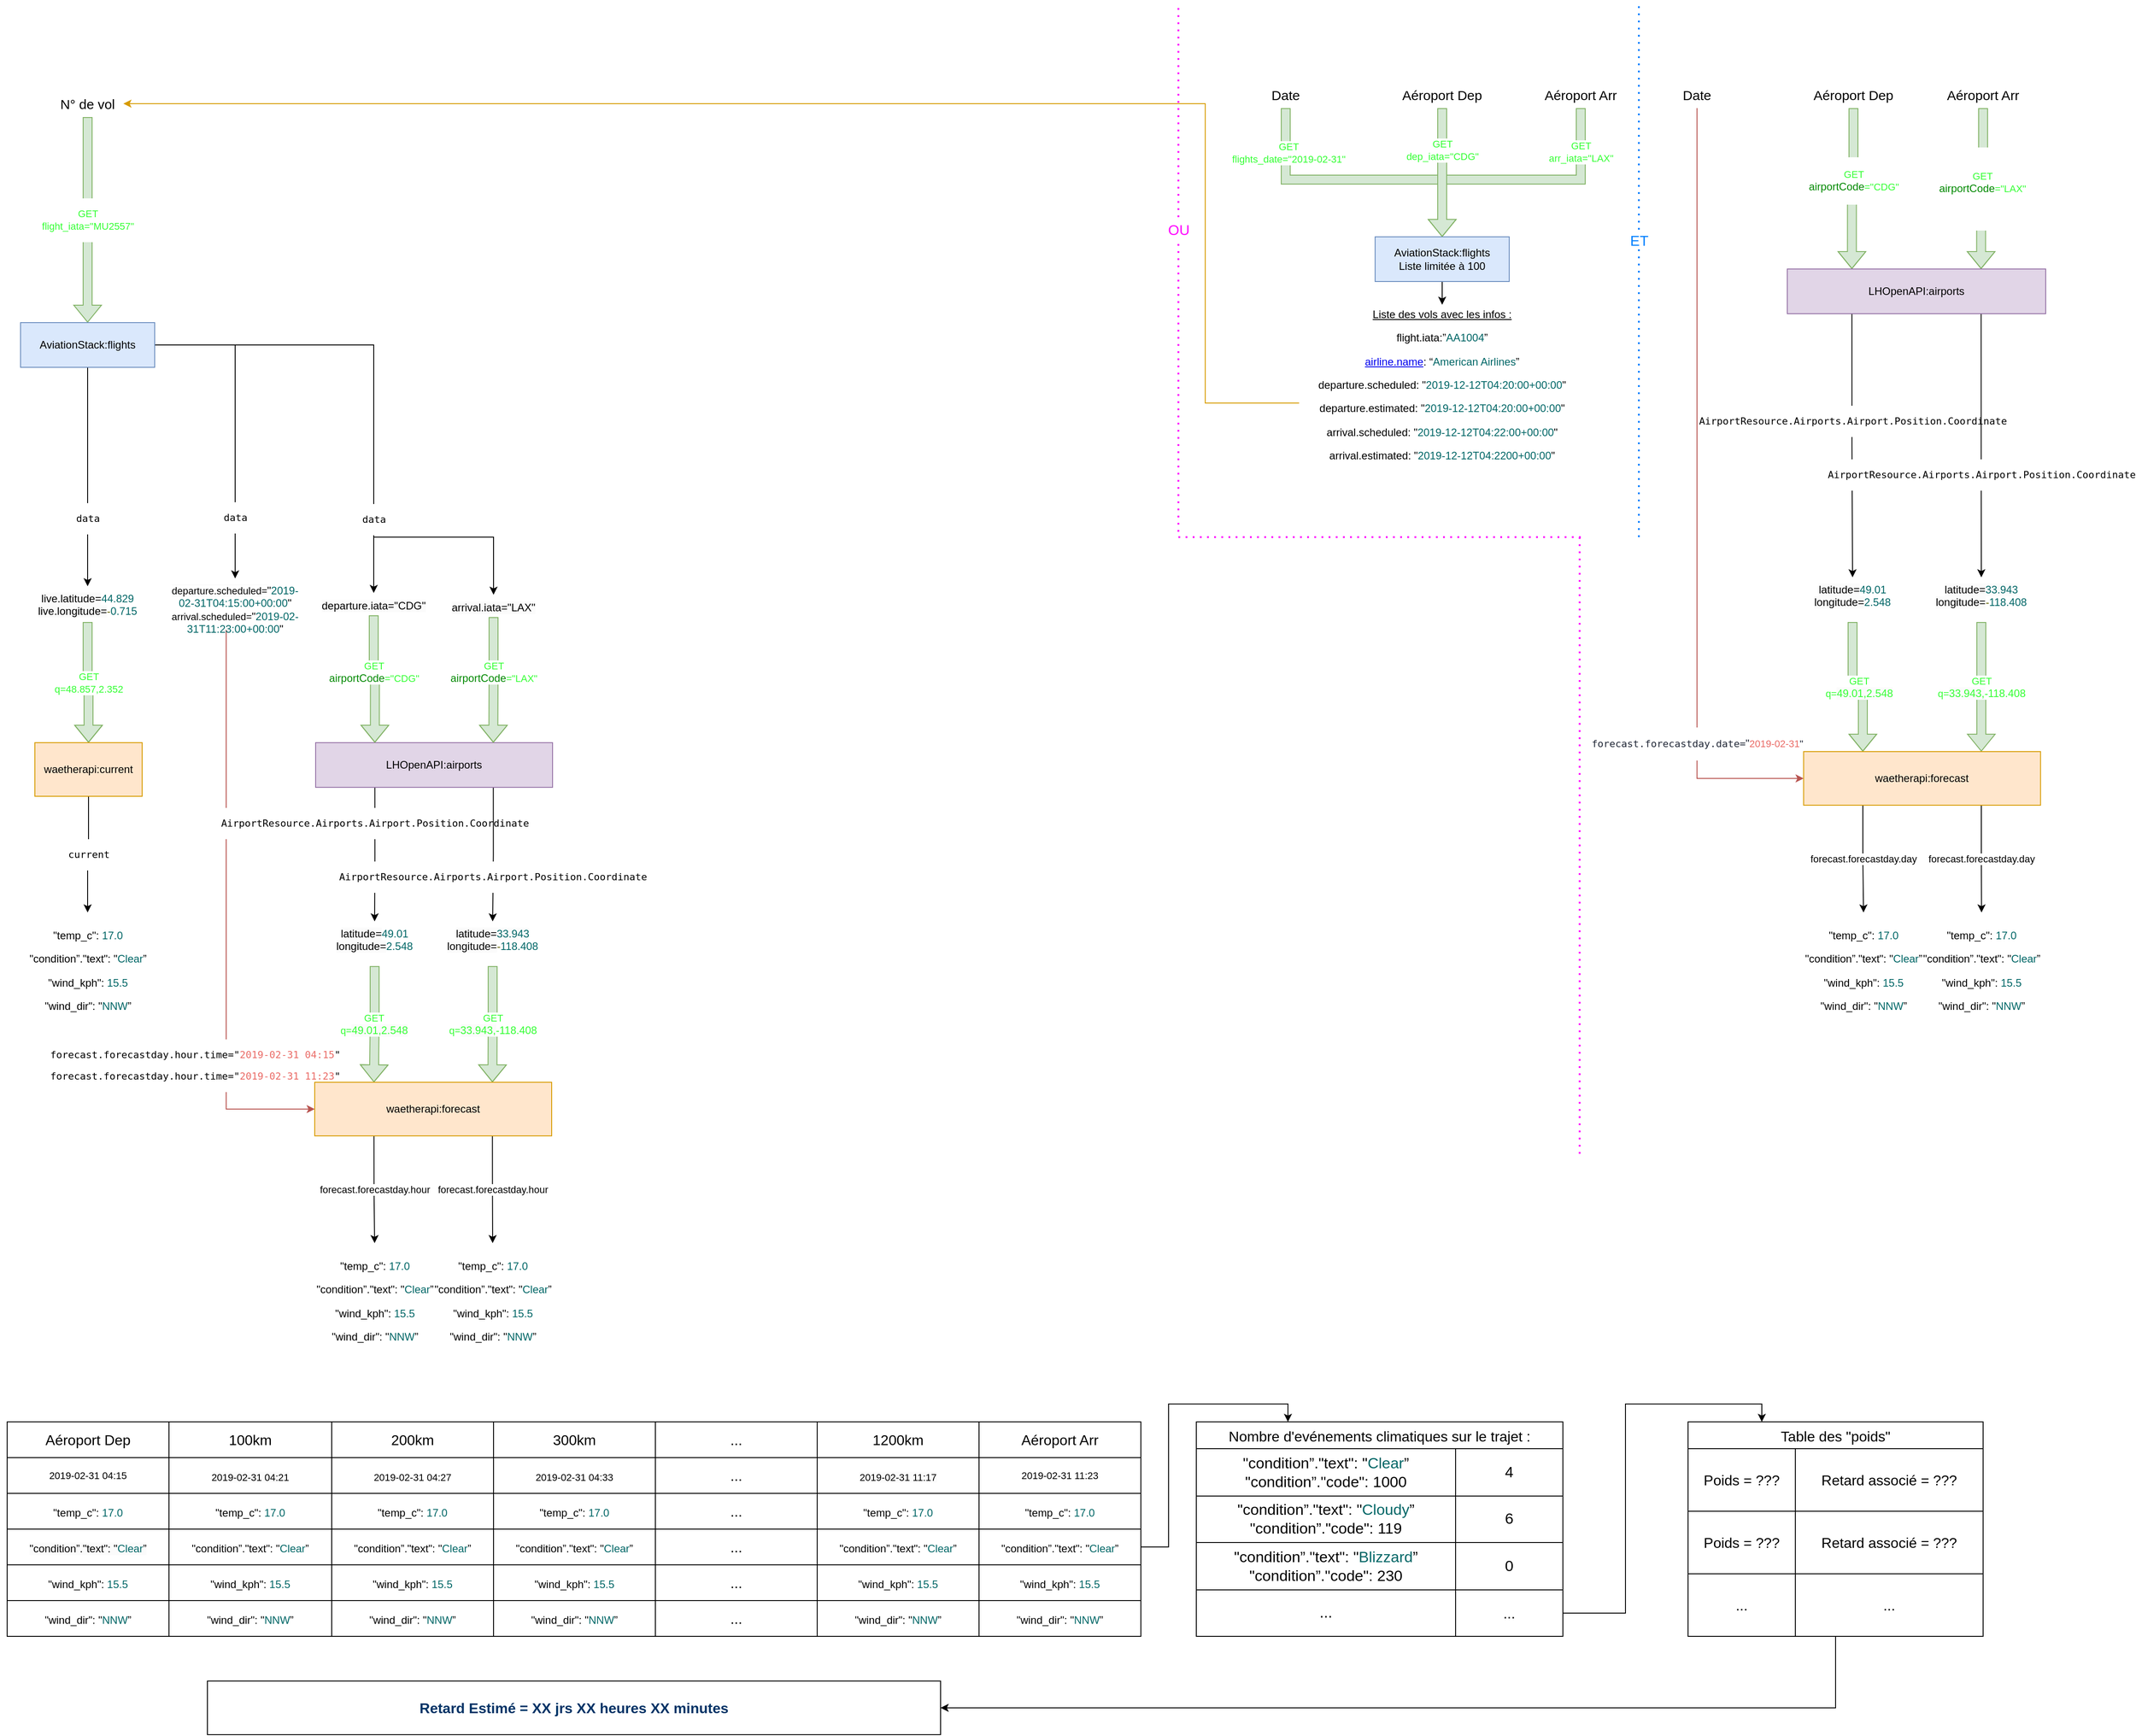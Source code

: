 <mxfile version="24.7.17">
  <diagram name="Page-1" id="EdxtV8TakAP-i8TAQfp9">
    <mxGraphModel dx="3585" dy="3445" grid="1" gridSize="10" guides="1" tooltips="1" connect="1" arrows="1" fold="1" page="1" pageScale="1" pageWidth="1200" pageHeight="1600" math="0" shadow="0">
      <root>
        <mxCell id="0" />
        <mxCell id="1" parent="0" />
        <mxCell id="XFWaM2evA0Q7bCbQr-Yb-10" value="&lt;p&gt;&lt;font color=&quot;#33ff33&quot;&gt;GET&lt;br&gt;flight_iata=&quot;MU2557&quot;&lt;/font&gt;&lt;/p&gt;" style="edgeStyle=orthogonalEdgeStyle;rounded=0;orthogonalLoop=1;jettySize=auto;html=1;entryX=0.5;entryY=0;entryDx=0;entryDy=0;shape=flexArrow;fillColor=#d5e8d4;strokeColor=#82b366;" parent="1" source="XFWaM2evA0Q7bCbQr-Yb-3" target="XFWaM2evA0Q7bCbQr-Yb-9" edge="1">
          <mxGeometry relative="1" as="geometry">
            <mxPoint as="offset" />
          </mxGeometry>
        </mxCell>
        <mxCell id="XFWaM2evA0Q7bCbQr-Yb-3" value="N° de vol" style="text;html=1;align=center;verticalAlign=middle;whiteSpace=wrap;rounded=0;fontSize=15;" parent="1" vertex="1">
          <mxGeometry x="70" y="100" width="80" height="30" as="geometry" />
        </mxCell>
        <mxCell id="XFWaM2evA0Q7bCbQr-Yb-4" value="Aéroport Dep" style="text;html=1;align=center;verticalAlign=middle;whiteSpace=wrap;rounded=0;fontSize=15;" parent="1" vertex="1">
          <mxGeometry x="1570" y="90" width="110" height="30" as="geometry" />
        </mxCell>
        <mxCell id="XFWaM2evA0Q7bCbQr-Yb-26" value="&lt;span style=&quot;forced-color-adjust: none; font-family: Helvetica; font-size: 11px; font-style: normal; font-variant-ligatures: normal; font-variant-caps: normal; font-weight: 400; letter-spacing: normal; orphans: 2; text-align: center; text-indent: 0px; text-transform: none; widows: 2; word-spacing: 0px; -webkit-text-stroke-width: 0px; white-space: nowrap; background-color: rgb(255, 255, 255); text-decoration-thickness: initial; text-decoration-style: initial; text-decoration-color: initial; color: rgb(51, 255, 51); float: none; display: inline !important;&quot;&gt;GET&lt;/span&gt;&lt;br style=&quot;forced-color-adjust: none; font-family: Helvetica; font-size: 11px; font-style: normal; font-variant-ligatures: normal; font-variant-caps: normal; font-weight: 400; letter-spacing: normal; orphans: 2; text-align: center; text-indent: 0px; text-transform: none; widows: 2; word-spacing: 0px; -webkit-text-stroke-width: 0px; white-space: nowrap; background-color: rgb(255, 255, 255); text-decoration-thickness: initial; text-decoration-style: initial; text-decoration-color: initial; color: rgb(51, 255, 51);&quot;&gt;&lt;span style=&quot;forced-color-adjust: none; font-family: Helvetica; font-size: 11px; font-style: normal; font-variant-ligatures: normal; font-variant-caps: normal; font-weight: 400; letter-spacing: normal; orphans: 2; text-align: center; text-indent: 0px; text-transform: none; widows: 2; word-spacing: 0px; -webkit-text-stroke-width: 0px; white-space: nowrap; background-color: rgb(255, 255, 255); text-decoration-thickness: initial; text-decoration-style: initial; text-decoration-color: initial; color: rgb(51, 255, 51); float: none; display: inline !important;&quot;&gt;arr_iata=&quot;LAX&quot;&lt;/span&gt;" style="edgeStyle=orthogonalEdgeStyle;rounded=0;orthogonalLoop=1;jettySize=auto;html=1;entryX=0.5;entryY=0;entryDx=0;entryDy=0;fillColor=#d5e8d4;strokeColor=#82b366;shape=flexArrow;" parent="1" source="XFWaM2evA0Q7bCbQr-Yb-6" target="XFWaM2evA0Q7bCbQr-Yb-22" edge="1">
          <mxGeometry x="-0.677" relative="1" as="geometry">
            <Array as="points">
              <mxPoint x="1780" y="200" />
              <mxPoint x="1625" y="200" />
            </Array>
            <mxPoint as="offset" />
          </mxGeometry>
        </mxCell>
        <mxCell id="XFWaM2evA0Q7bCbQr-Yb-6" value="Aéroport Arr" style="text;html=1;align=center;verticalAlign=middle;whiteSpace=wrap;rounded=0;fontSize=15;" parent="1" vertex="1">
          <mxGeometry x="1730" y="90" width="100" height="30" as="geometry" />
        </mxCell>
        <mxCell id="XFWaM2evA0Q7bCbQr-Yb-7" value="Date" style="text;html=1;align=center;verticalAlign=middle;whiteSpace=wrap;rounded=0;fontSize=15;" parent="1" vertex="1">
          <mxGeometry x="1420" y="90" width="60" height="30" as="geometry" />
        </mxCell>
        <mxCell id="XFWaM2evA0Q7bCbQr-Yb-12" value="&lt;pre&gt;data&lt;/pre&gt;" style="edgeStyle=orthogonalEdgeStyle;rounded=0;orthogonalLoop=1;jettySize=auto;html=1;entryX=0.5;entryY=0;entryDx=0;entryDy=0;" parent="1" source="XFWaM2evA0Q7bCbQr-Yb-9" target="XFWaM2evA0Q7bCbQr-Yb-74" edge="1">
          <mxGeometry x="0.612" relative="1" as="geometry">
            <mxPoint x="270" y="630" as="targetPoint" />
            <Array as="points">
              <mxPoint x="275" y="385" />
            </Array>
            <mxPoint as="offset" />
          </mxGeometry>
        </mxCell>
        <mxCell id="XFWaM2evA0Q7bCbQr-Yb-18" value="&lt;pre&gt;data&lt;br&gt;&lt;/pre&gt;" style="edgeStyle=orthogonalEdgeStyle;rounded=0;orthogonalLoop=1;jettySize=auto;html=1;entryX=0.5;entryY=0;entryDx=0;entryDy=0;" parent="1" source="XFWaM2evA0Q7bCbQr-Yb-9" target="XFWaM2evA0Q7bCbQr-Yb-60" edge="1">
          <mxGeometry x="0.388" relative="1" as="geometry">
            <mxPoint x="110" y="640" as="targetPoint" />
            <mxPoint y="-1" as="offset" />
          </mxGeometry>
        </mxCell>
        <mxCell id="XFWaM2evA0Q7bCbQr-Yb-91" style="edgeStyle=orthogonalEdgeStyle;rounded=0;orthogonalLoop=1;jettySize=auto;html=1;exitX=1;exitY=0.5;exitDx=0;exitDy=0;entryX=0.5;entryY=0;entryDx=0;entryDy=0;" parent="1" source="XFWaM2evA0Q7bCbQr-Yb-9" target="XFWaM2evA0Q7bCbQr-Yb-88" edge="1">
          <mxGeometry relative="1" as="geometry">
            <Array as="points">
              <mxPoint x="430" y="385" />
              <mxPoint x="430" y="600" />
              <mxPoint x="564" y="600" />
            </Array>
          </mxGeometry>
        </mxCell>
        <UserObject label="&lt;pre style=&quot;forced-color-adjust: none; color: rgb(0, 0, 0); font-size: 11px; font-style: normal; font-variant-ligatures: normal; font-variant-caps: normal; font-weight: 400; letter-spacing: normal; orphans: 2; text-align: center; text-indent: 0px; text-transform: none; widows: 2; word-spacing: 0px; -webkit-text-stroke-width: 0px; text-decoration-thickness: initial; text-decoration-style: initial; text-decoration-color: initial;&quot;&gt;data&lt;/pre&gt;" link="&#xa;&lt;pre style=&quot;forced-color-adjust: none; color: rgb(0, 0, 0); font-size: 11px; font-style: normal; font-variant-ligatures: normal; font-variant-caps: normal; font-weight: 400; letter-spacing: normal; orphans: 2; text-align: center; text-indent: 0px; text-transform: none; widows: 2; word-spacing: 0px; -webkit-text-stroke-width: 0px; text-decoration-thickness: initial; text-decoration-style: initial; text-decoration-color: initial;&quot;&gt;departure.iata,arrival.iata&lt;br style=&quot;forced-color-adjust: none;&quot;&gt;&lt;/pre&gt;&#xa;&#xa;" id="XFWaM2evA0Q7bCbQr-Yb-93">
          <mxCell style="edgeStyle=orthogonalEdgeStyle;rounded=0;orthogonalLoop=1;jettySize=auto;html=1;exitX=1;exitY=0.5;exitDx=0;exitDy=0;entryX=0.5;entryY=0;entryDx=0;entryDy=0;" parent="1" source="XFWaM2evA0Q7bCbQr-Yb-9" target="XFWaM2evA0Q7bCbQr-Yb-89" edge="1">
            <mxGeometry x="0.684" relative="1" as="geometry">
              <mxPoint as="offset" />
            </mxGeometry>
          </mxCell>
        </UserObject>
        <mxCell id="XFWaM2evA0Q7bCbQr-Yb-9" value="AviationStack:flights" style="rounded=0;whiteSpace=wrap;html=1;fillColor=#dae8fc;strokeColor=#6c8ebf;" parent="1" vertex="1">
          <mxGeometry x="35" y="360" width="150" height="50" as="geometry" />
        </mxCell>
        <mxCell id="XFWaM2evA0Q7bCbQr-Yb-17" value="&lt;p&gt;&lt;br&gt;&lt;/p&gt;" style="edgeStyle=orthogonalEdgeStyle;rounded=0;orthogonalLoop=1;jettySize=auto;html=1;shape=flexArrow;fillColor=#d5e8d4;strokeColor=#82b366;entryX=0.5;entryY=0;entryDx=0;entryDy=0;exitX=0.5;exitY=1;exitDx=0;exitDy=0;" parent="1" source="XFWaM2evA0Q7bCbQr-Yb-7" target="XFWaM2evA0Q7bCbQr-Yb-22" edge="1">
          <mxGeometry x="-0.081" relative="1" as="geometry">
            <mxPoint x="1535" y="110" as="sourcePoint" />
            <mxPoint x="1585" y="260" as="targetPoint" />
            <Array as="points">
              <mxPoint x="1450" y="200" />
              <mxPoint x="1625" y="200" />
            </Array>
            <mxPoint as="offset" />
          </mxGeometry>
        </mxCell>
        <mxCell id="XFWaM2evA0Q7bCbQr-Yb-27" value="&lt;span style=&quot;color: rgb(51, 255, 51);&quot;&gt;GET&lt;/span&gt;&lt;br style=&quot;color: rgb(51, 255, 51);&quot;&gt;&lt;span style=&quot;color: rgb(51, 255, 51);&quot;&gt;flights_date=&quot;2019-02-31&quot;&lt;/span&gt;" style="edgeLabel;html=1;align=center;verticalAlign=middle;resizable=0;points=[];" parent="XFWaM2evA0Q7bCbQr-Yb-17" vertex="1" connectable="0">
          <mxGeometry x="-0.414" y="1" relative="1" as="geometry">
            <mxPoint x="-11" y="-29" as="offset" />
          </mxGeometry>
        </mxCell>
        <mxCell id="XFWaM2evA0Q7bCbQr-Yb-21" value="&lt;font color=&quot;#ff00ff&quot; style=&quot;font-size: 16px;&quot;&gt;OU&lt;/font&gt;" style="endArrow=none;dashed=1;html=1;dashPattern=1 3;strokeWidth=2;rounded=0;strokeColor=#FF00FF;" parent="1" edge="1">
          <mxGeometry x="0.518" width="50" height="50" relative="1" as="geometry">
            <mxPoint x="1780" y="600" as="sourcePoint" />
            <mxPoint x="1330" y="4" as="targetPoint" />
            <mxPoint as="offset" />
            <Array as="points">
              <mxPoint x="1330" y="600" />
            </Array>
          </mxGeometry>
        </mxCell>
        <mxCell id="XFWaM2evA0Q7bCbQr-Yb-32" style="edgeStyle=orthogonalEdgeStyle;rounded=0;orthogonalLoop=1;jettySize=auto;html=1;entryX=0.5;entryY=0;entryDx=0;entryDy=0;" parent="1" source="XFWaM2evA0Q7bCbQr-Yb-22" target="XFWaM2evA0Q7bCbQr-Yb-29" edge="1">
          <mxGeometry relative="1" as="geometry" />
        </mxCell>
        <mxCell id="XFWaM2evA0Q7bCbQr-Yb-22" value="AviationStack:flights&lt;br&gt;Liste limitée à 100" style="rounded=0;whiteSpace=wrap;html=1;fillColor=#dae8fc;strokeColor=#6c8ebf;" parent="1" vertex="1">
          <mxGeometry x="1550" y="264" width="150" height="50" as="geometry" />
        </mxCell>
        <mxCell id="XFWaM2evA0Q7bCbQr-Yb-24" value="&lt;span style=&quot;color: rgb(51, 255, 51); font-family: Helvetica; font-size: 11px; font-style: normal; font-variant-ligatures: normal; font-variant-caps: normal; font-weight: 400; letter-spacing: normal; orphans: 2; text-align: center; text-indent: 0px; text-transform: none; widows: 2; word-spacing: 0px; -webkit-text-stroke-width: 0px; white-space: nowrap; background-color: rgb(255, 255, 255); text-decoration-thickness: initial; text-decoration-style: initial; text-decoration-color: initial; display: inline !important; float: none;&quot;&gt;GET&lt;/span&gt;&lt;br style=&quot;forced-color-adjust: none; color: rgb(51, 255, 51); font-family: Helvetica; font-size: 11px; font-style: normal; font-variant-ligatures: normal; font-variant-caps: normal; font-weight: 400; letter-spacing: normal; orphans: 2; text-align: center; text-indent: 0px; text-transform: none; widows: 2; word-spacing: 0px; -webkit-text-stroke-width: 0px; white-space: nowrap; background-color: rgb(255, 255, 255); text-decoration-thickness: initial; text-decoration-style: initial; text-decoration-color: initial;&quot;&gt;&lt;span style=&quot;color: rgb(51, 255, 51); font-family: Helvetica; font-size: 11px; font-style: normal; font-variant-ligatures: normal; font-variant-caps: normal; font-weight: 400; letter-spacing: normal; orphans: 2; text-align: center; text-indent: 0px; text-transform: none; widows: 2; word-spacing: 0px; -webkit-text-stroke-width: 0px; white-space: nowrap; background-color: rgb(255, 255, 255); text-decoration-thickness: initial; text-decoration-style: initial; text-decoration-color: initial; display: inline !important; float: none;&quot;&gt;dep_iata=&quot;CDG&quot;&lt;/span&gt;" style="edgeStyle=orthogonalEdgeStyle;rounded=0;orthogonalLoop=1;jettySize=auto;html=1;entryX=0.5;entryY=0;entryDx=0;entryDy=0;fillColor=#d5e8d4;strokeColor=#82b366;shape=flexArrow;" parent="1" source="XFWaM2evA0Q7bCbQr-Yb-4" target="XFWaM2evA0Q7bCbQr-Yb-22" edge="1">
          <mxGeometry x="-0.355" relative="1" as="geometry">
            <mxPoint as="offset" />
          </mxGeometry>
        </mxCell>
        <mxCell id="XFWaM2evA0Q7bCbQr-Yb-31" style="edgeStyle=orthogonalEdgeStyle;rounded=0;orthogonalLoop=1;jettySize=auto;html=1;entryX=1;entryY=0.5;entryDx=0;entryDy=0;fillColor=#ffe6cc;strokeColor=#d79b00;exitX=0;exitY=0.5;exitDx=0;exitDy=0;" parent="1" source="XFWaM2evA0Q7bCbQr-Yb-29" target="XFWaM2evA0Q7bCbQr-Yb-3" edge="1">
          <mxGeometry relative="1" as="geometry">
            <Array as="points">
              <mxPoint x="1360" y="450" />
              <mxPoint x="1360" y="115" />
            </Array>
          </mxGeometry>
        </mxCell>
        <mxCell id="XFWaM2evA0Q7bCbQr-Yb-29" value="&lt;u&gt;Liste des vols avec les infos :&lt;br&gt;&lt;/u&gt;&lt;p&gt;flight.iata:”&lt;font color=&quot;#006666&quot;&gt;AA1004&lt;/font&gt;”&lt;/p&gt;&lt;p&gt;&lt;a style=&quot;background-color: initial;&quot; href=&quot;http://airline.name/&quot;&gt;airline.name&lt;/a&gt;&lt;span style=&quot;background-color: initial;&quot;&gt;: “&lt;font color=&quot;#006666&quot;&gt;American Airlines&lt;/font&gt;”&lt;/span&gt;&lt;/p&gt;&lt;p&gt;departure.scheduled: &quot;&lt;font color=&quot;#006666&quot;&gt;2019-12-12T04:20:00+00:00&lt;/font&gt;&quot;&lt;/p&gt;&lt;p&gt;departure.estimated: &quot;&lt;font color=&quot;#006666&quot;&gt;2019-12-12T04:20:00+00:00&lt;/font&gt;&quot;&lt;/p&gt;&lt;p&gt;arrival.scheduled: &quot;&lt;font color=&quot;#006666&quot;&gt;2019-12-12T04:22:00+00:00&lt;/font&gt;&quot;&lt;/p&gt;&lt;p&gt;arrival.estimated: &quot;&lt;font color=&quot;#006666&quot;&gt;2019-12-12T04:2200+00:00&lt;/font&gt;&quot;&lt;br&gt;&lt;br&gt;&lt;/p&gt;&lt;div&gt;&lt;br&gt;&lt;/div&gt;" style="text;html=1;align=center;verticalAlign=middle;whiteSpace=wrap;rounded=0;" parent="1" vertex="1">
          <mxGeometry x="1465" y="340" width="320" height="220" as="geometry" />
        </mxCell>
        <mxCell id="XFWaM2evA0Q7bCbQr-Yb-42" value="Aéroport Dep" style="text;html=1;align=center;verticalAlign=middle;whiteSpace=wrap;rounded=0;fontSize=15;" parent="1" vertex="1">
          <mxGeometry x="2030" y="90" width="110" height="30" as="geometry" />
        </mxCell>
        <mxCell id="XFWaM2evA0Q7bCbQr-Yb-99" value="&#xa;&lt;br style=&quot;forced-color-adjust: none;&quot;&gt;&lt;span style=&quot;forced-color-adjust: none; font-family: Helvetica; font-size: 11px; font-style: normal; font-variant-ligatures: normal; font-variant-caps: normal; font-weight: 400; letter-spacing: normal; orphans: 2; text-align: center; text-indent: 0px; text-transform: none; widows: 2; word-spacing: 0px; -webkit-text-stroke-width: 0px; white-space: nowrap; background-color: rgb(255, 255, 255); text-decoration-thickness: initial; text-decoration-style: initial; text-decoration-color: initial; color: rgb(51, 255, 51); float: none; display: inline !important;&quot;&gt;GET&lt;/span&gt;&lt;br style=&quot;forced-color-adjust: none; font-family: Helvetica; font-size: 11px; font-style: normal; font-variant-ligatures: normal; font-variant-caps: normal; font-weight: 400; letter-spacing: normal; orphans: 2; text-align: center; text-indent: 0px; text-transform: none; widows: 2; word-spacing: 0px; -webkit-text-stroke-width: 0px; white-space: nowrap; background-color: rgb(255, 255, 255); text-decoration-thickness: initial; text-decoration-style: initial; text-decoration-color: initial; color: rgb(51, 255, 51);&quot;&gt;&lt;span style=&quot;forced-color-adjust: none; font-family: Helvetica; font-size: 11px; font-style: normal; font-variant-ligatures: normal; font-variant-caps: normal; font-weight: 400; letter-spacing: normal; orphans: 2; text-align: center; text-indent: 0px; text-transform: none; widows: 2; word-spacing: 0px; -webkit-text-stroke-width: 0px; white-space: nowrap; background-color: rgb(255, 255, 255); text-decoration-thickness: initial; text-decoration-style: initial; text-decoration-color: initial; color: rgb(51, 255, 51); float: none; display: inline !important;&quot;&gt;&lt;span style=&quot;forced-color-adjust: none; background-color: transparent; color: rgb(0, 136, 0); font-family: LufthansaTextWeb-Regular, sans-serif; font-size: 11.9px; text-align: left;&quot;&gt;airportCode&lt;/span&gt;=&quot;LAX&quot;&lt;/span&gt;&lt;br style=&quot;forced-color-adjust: none; color: rgb(0, 0, 0); font-family: Helvetica; font-size: 11px; font-style: normal; font-variant-ligatures: normal; font-variant-caps: normal; font-weight: 400; letter-spacing: normal; orphans: 2; text-align: center; text-indent: 0px; text-transform: none; widows: 2; word-spacing: 0px; -webkit-text-stroke-width: 0px; white-space: nowrap; text-decoration-thickness: initial; text-decoration-style: initial; text-decoration-color: initial;&quot;&gt;&lt;div style=&quot;forced-color-adjust: none;&quot;&gt;&lt;br style=&quot;forced-color-adjust: none; color: rgb(0, 0, 0); font-family: Helvetica; font-size: 11px; font-style: normal; font-variant-ligatures: normal; font-variant-caps: normal; font-weight: 400; letter-spacing: normal; orphans: 2; text-align: center; text-indent: 0px; text-transform: none; widows: 2; word-spacing: 0px; -webkit-text-stroke-width: 0px; white-space: nowrap; background-color: rgb(255, 255, 255); text-decoration-thickness: initial; text-decoration-style: initial; text-decoration-color: initial;&quot;&gt;&#xa;&#xa;&lt;/div&gt;" style="edgeStyle=orthogonalEdgeStyle;rounded=0;orthogonalLoop=1;jettySize=auto;html=1;entryX=0.75;entryY=0;entryDx=0;entryDy=0;shape=flexArrow;fillColor=#d5e8d4;strokeColor=#82b366;" parent="1" source="XFWaM2evA0Q7bCbQr-Yb-44" target="XFWaM2evA0Q7bCbQr-Yb-53" edge="1">
          <mxGeometry relative="1" as="geometry" />
        </mxCell>
        <mxCell id="XFWaM2evA0Q7bCbQr-Yb-44" value="Aéroport Arr" style="text;html=1;align=center;verticalAlign=middle;whiteSpace=wrap;rounded=0;fontSize=15;" parent="1" vertex="1">
          <mxGeometry x="2180" y="90" width="100" height="30" as="geometry" />
        </mxCell>
        <UserObject label="&lt;pre style=&quot;forced-color-adjust: none; font-size: 11px; font-style: normal; font-variant-ligatures: normal; font-variant-caps: normal; font-weight: 400; letter-spacing: normal; orphans: 2; text-align: center; text-indent: 0px; text-transform: none; widows: 2; word-spacing: 0px; -webkit-text-stroke-width: 0px; text-decoration-thickness: initial; text-decoration-style: initial; text-decoration-color: initial;&quot;&gt;&lt;font color=&quot;#202736&quot;&gt;forecast.forecastday.date=&lt;/font&gt;&lt;font style=&quot;color: rgb(32, 39, 54); font-family: Helvetica; white-space-collapse: collapse; font-size: 12px;&quot;&gt;&quot;&lt;/font&gt;&lt;font style=&quot;font-family: Helvetica; white-space-collapse: collapse;&quot;&gt;&lt;font color=&quot;#ea6b66&quot;&gt;2019-02-31&lt;/font&gt;&lt;font color=&quot;#202736&quot;&gt;&quot;&lt;/font&gt;&lt;/font&gt;&lt;/pre&gt;" link="&#xa;&lt;pre style=&quot;forced-color-adjust: none; color: rgb(0, 0, 0); font-size: 11px; font-style: normal; font-variant-ligatures: normal; font-variant-caps: normal; font-weight: 400; letter-spacing: normal; orphans: 2; text-align: center; text-indent: 0px; text-transform: none; widows: 2; word-spacing: 0px; -webkit-text-stroke-width: 0px; text-decoration-thickness: initial; text-decoration-style: initial; text-decoration-color: initial;&quot;&gt;forecast.forecastday.hour.time&lt;/pre&gt;&#xa;&#xa;" id="XFWaM2evA0Q7bCbQr-Yb-118">
          <mxCell style="edgeStyle=orthogonalEdgeStyle;rounded=0;orthogonalLoop=1;jettySize=auto;html=1;entryX=0;entryY=0.5;entryDx=0;entryDy=0;fillColor=#f8cecc;strokeColor=#b85450;" parent="1" source="XFWaM2evA0Q7bCbQr-Yb-45" target="XFWaM2evA0Q7bCbQr-Yb-114" edge="1">
            <mxGeometry x="0.634" relative="1" as="geometry">
              <Array as="points">
                <mxPoint x="1910" y="870" />
              </Array>
              <mxPoint y="1" as="offset" />
            </mxGeometry>
          </mxCell>
        </UserObject>
        <mxCell id="XFWaM2evA0Q7bCbQr-Yb-45" value="Date" style="text;html=1;align=center;verticalAlign=middle;whiteSpace=wrap;rounded=0;fontSize=15;" parent="1" vertex="1">
          <mxGeometry x="1880" y="90" width="60" height="30" as="geometry" />
        </mxCell>
        <mxCell id="XFWaM2evA0Q7bCbQr-Yb-50" value="&lt;br&gt;&lt;span style=&quot;color: rgb(51, 255, 51); font-family: Helvetica; font-size: 11px; font-style: normal; font-variant-ligatures: normal; font-variant-caps: normal; font-weight: 400; letter-spacing: normal; orphans: 2; text-align: center; text-indent: 0px; text-transform: none; widows: 2; word-spacing: 0px; -webkit-text-stroke-width: 0px; white-space: nowrap; background-color: rgb(255, 255, 255); text-decoration-thickness: initial; text-decoration-style: initial; text-decoration-color: initial; display: inline !important; float: none;&quot;&gt;GET&lt;/span&gt;&lt;br style=&quot;forced-color-adjust: none; color: rgb(51, 255, 51); font-family: Helvetica; font-size: 11px; font-style: normal; font-variant-ligatures: normal; font-variant-caps: normal; font-weight: 400; letter-spacing: normal; orphans: 2; text-align: center; text-indent: 0px; text-transform: none; widows: 2; word-spacing: 0px; -webkit-text-stroke-width: 0px; white-space: nowrap; background-color: rgb(255, 255, 255); text-decoration-thickness: initial; text-decoration-style: initial; text-decoration-color: initial;&quot;&gt;&lt;span style=&quot;color: rgb(51, 255, 51); font-family: Helvetica; font-size: 11px; font-style: normal; font-variant-ligatures: normal; font-variant-caps: normal; font-weight: 400; letter-spacing: normal; orphans: 2; text-align: center; text-indent: 0px; text-transform: none; widows: 2; word-spacing: 0px; -webkit-text-stroke-width: 0px; white-space: nowrap; background-color: rgb(255, 255, 255); text-decoration-thickness: initial; text-decoration-style: initial; text-decoration-color: initial; display: inline !important; float: none;&quot;&gt;&lt;span style=&quot;background-color: transparent; color: rgb(0, 136, 0); font-family: LufthansaTextWeb-Regular, sans-serif; font-size: 11.9px; text-align: left;&quot;&gt;airportCode&lt;/span&gt;=&quot;CDG&quot;&lt;/span&gt;&lt;div&gt;&lt;br&gt;&lt;/div&gt;" style="edgeStyle=orthogonalEdgeStyle;rounded=0;orthogonalLoop=1;jettySize=auto;html=1;entryX=0.25;entryY=0;entryDx=0;entryDy=0;fillColor=#d5e8d4;strokeColor=#82b366;shape=flexArrow;" parent="1" source="XFWaM2evA0Q7bCbQr-Yb-42" target="XFWaM2evA0Q7bCbQr-Yb-53" edge="1">
          <mxGeometry x="-0.114" relative="1" as="geometry">
            <mxPoint as="offset" />
            <mxPoint x="2085" y="300" as="targetPoint" />
            <Array as="points">
              <mxPoint x="2085" y="210" />
              <mxPoint x="2083" y="210" />
            </Array>
          </mxGeometry>
        </mxCell>
        <mxCell id="XFWaM2evA0Q7bCbQr-Yb-80" value="&lt;pre style=&quot;forced-color-adjust: none; color: rgb(0, 0, 0); font-size: 11px; font-style: normal; font-variant-ligatures: normal; font-variant-caps: normal; font-weight: 400; letter-spacing: normal; orphans: 2; text-align: center; text-indent: 0px; text-transform: none; widows: 2; word-spacing: 0px; -webkit-text-stroke-width: 0px; text-decoration-thickness: initial; text-decoration-style: initial; text-decoration-color: initial;&quot;&gt;AirportResource.Airports.Airport.Position.Coordinate&lt;br&gt;&lt;/pre&gt;" style="edgeStyle=orthogonalEdgeStyle;rounded=0;orthogonalLoop=1;jettySize=auto;html=1;exitX=0.25;exitY=1;exitDx=0;exitDy=0;entryX=0.5;entryY=0;entryDx=0;entryDy=0;" parent="1" source="XFWaM2evA0Q7bCbQr-Yb-53" target="XFWaM2evA0Q7bCbQr-Yb-59" edge="1">
          <mxGeometry x="-0.189" y="1" relative="1" as="geometry">
            <mxPoint as="offset" />
          </mxGeometry>
        </mxCell>
        <mxCell id="XFWaM2evA0Q7bCbQr-Yb-81" value="&lt;pre style=&quot;forced-color-adjust: none; color: rgb(0, 0, 0); font-size: 11px; font-style: normal; font-variant-ligatures: normal; font-variant-caps: normal; font-weight: 400; letter-spacing: normal; orphans: 2; text-align: center; text-indent: 0px; text-transform: none; widows: 2; word-spacing: 0px; -webkit-text-stroke-width: 0px; text-decoration-thickness: initial; text-decoration-style: initial; text-decoration-color: initial;&quot;&gt;AirportResource.Airports.Airport.Position.Coordinate&lt;br&gt;&lt;/pre&gt;" style="edgeStyle=orthogonalEdgeStyle;rounded=0;orthogonalLoop=1;jettySize=auto;html=1;exitX=0.75;exitY=1;exitDx=0;exitDy=0;entryX=0.5;entryY=0;entryDx=0;entryDy=0;" parent="1" source="XFWaM2evA0Q7bCbQr-Yb-53" target="XFWaM2evA0Q7bCbQr-Yb-79" edge="1">
          <mxGeometry x="0.221" relative="1" as="geometry">
            <mxPoint as="offset" />
          </mxGeometry>
        </mxCell>
        <mxCell id="XFWaM2evA0Q7bCbQr-Yb-53" value="LHOpenAPI:airports" style="rounded=0;whiteSpace=wrap;html=1;fillColor=#e1d5e7;strokeColor=#9673a6;" parent="1" vertex="1">
          <mxGeometry x="2011" y="300" width="289" height="50" as="geometry" />
        </mxCell>
        <mxCell id="XFWaM2evA0Q7bCbQr-Yb-54" value="&lt;font color=&quot;#007fff&quot; style=&quot;font-size: 16px;&quot;&gt;ET&lt;/font&gt;" style="endArrow=none;dashed=1;html=1;dashPattern=1 3;strokeWidth=2;rounded=0;strokeColor=#007FFF;" parent="1" edge="1">
          <mxGeometry x="0.107" width="50" height="50" relative="1" as="geometry">
            <mxPoint x="1845" y="600" as="sourcePoint" />
            <mxPoint x="1845" as="targetPoint" />
            <mxPoint as="offset" />
          </mxGeometry>
        </mxCell>
        <mxCell id="XFWaM2evA0Q7bCbQr-Yb-59" value="&lt;span style=&quot;color: rgb(0, 0, 0); font-family: Helvetica; font-size: 12px; font-style: normal; font-variant-ligatures: normal; font-variant-caps: normal; font-weight: 400; letter-spacing: normal; orphans: 2; text-indent: 0px; text-transform: none; widows: 2; word-spacing: 0px; -webkit-text-stroke-width: 0px; white-space: nowrap; background-color: rgb(251, 251, 251); text-decoration-thickness: initial; text-decoration-style: initial; text-decoration-color: initial; float: none; display: inline !important;&quot;&gt;latitude=&lt;/span&gt;&lt;span style=&quot;forced-color-adjust: none; font-style: normal; font-variant-ligatures: normal; font-variant-caps: normal; font-weight: 400; letter-spacing: normal; orphans: 2; text-indent: 0px; text-transform: none; widows: 2; word-spacing: 0px; -webkit-text-stroke-width: 0px; white-space: nowrap; background-color: transparent; text-decoration-thickness: initial; text-decoration-style: initial; text-decoration-color: initial; color: rgb(0, 102, 102); font-family: LufthansaTextWeb-Regular, sans-serif; font-size: 11.9px;&quot;&gt;49.01&lt;/span&gt;&lt;br style=&quot;forced-color-adjust: none; color: rgb(0, 0, 0); font-family: Helvetica; font-size: 12px; font-style: normal; font-variant-ligatures: normal; font-variant-caps: normal; font-weight: 400; letter-spacing: normal; orphans: 2; text-indent: 0px; text-transform: none; widows: 2; word-spacing: 0px; -webkit-text-stroke-width: 0px; white-space: nowrap; background-color: rgb(251, 251, 251); text-decoration-thickness: initial; text-decoration-style: initial; text-decoration-color: initial;&quot;&gt;&lt;span style=&quot;color: rgb(0, 0, 0); font-family: Helvetica; font-size: 12px; font-style: normal; font-variant-ligatures: normal; font-variant-caps: normal; font-weight: 400; letter-spacing: normal; orphans: 2; text-indent: 0px; text-transform: none; widows: 2; word-spacing: 0px; -webkit-text-stroke-width: 0px; white-space: nowrap; background-color: rgb(251, 251, 251); text-decoration-thickness: initial; text-decoration-style: initial; text-decoration-color: initial; float: none; display: inline !important;&quot;&gt;longitude=&lt;/span&gt;&lt;span style=&quot;forced-color-adjust: none; font-style: normal; font-variant-ligatures: normal; font-variant-caps: normal; font-weight: 400; letter-spacing: normal; orphans: 2; text-indent: 0px; text-transform: none; widows: 2; word-spacing: 0px; -webkit-text-stroke-width: 0px; white-space: nowrap; background-color: transparent; text-decoration-thickness: initial; text-decoration-style: initial; text-decoration-color: initial; color: rgb(0, 102, 102); font-family: LufthansaTextWeb-Regular, sans-serif; font-size: 11.9px;&quot;&gt;2.548&lt;/span&gt;" style="text;whiteSpace=wrap;html=1;align=center;" parent="1" vertex="1">
          <mxGeometry x="2019" y="645" width="130" height="50" as="geometry" />
        </mxCell>
        <mxCell id="XFWaM2evA0Q7bCbQr-Yb-71" value="&lt;font color=&quot;#33ff33&quot;&gt;GET&lt;br&gt;q=48.857,2.352&lt;br&gt;&lt;/font&gt;" style="edgeStyle=orthogonalEdgeStyle;rounded=0;orthogonalLoop=1;jettySize=auto;html=1;entryX=0.5;entryY=0;entryDx=0;entryDy=0;shape=flexArrow;fillColor=#d5e8d4;strokeColor=#82b366;" parent="1" source="XFWaM2evA0Q7bCbQr-Yb-60" target="XFWaM2evA0Q7bCbQr-Yb-61" edge="1">
          <mxGeometry relative="1" as="geometry" />
        </mxCell>
        <mxCell id="XFWaM2evA0Q7bCbQr-Yb-60" value="&lt;span style=&quot;color: rgb(0, 0, 0); font-family: Helvetica; font-size: 12px; font-style: normal; font-variant-ligatures: normal; font-variant-caps: normal; font-weight: 400; letter-spacing: normal; orphans: 2; text-indent: 0px; text-transform: none; widows: 2; word-spacing: 0px; -webkit-text-stroke-width: 0px; white-space: nowrap; background-color: rgb(251, 251, 251); text-decoration-thickness: initial; text-decoration-style: initial; text-decoration-color: initial; float: none; display: inline !important;&quot;&gt;live.latitude=&lt;/span&gt;&lt;span style=&quot;forced-color-adjust: none; font-style: normal; font-variant-ligatures: normal; font-variant-caps: normal; font-weight: 400; letter-spacing: normal; orphans: 2; text-indent: 0px; text-transform: none; widows: 2; word-spacing: 0px; -webkit-text-stroke-width: 0px; white-space: nowrap; background-color: transparent; text-decoration-thickness: initial; text-decoration-style: initial; text-decoration-color: initial; color: rgb(0, 102, 102); font-family: LufthansaTextWeb-Regular, sans-serif; font-size: 11.9px;&quot;&gt;44.829&lt;/span&gt;&lt;br style=&quot;forced-color-adjust: none; color: rgb(0, 0, 0); font-family: Helvetica; font-size: 12px; font-style: normal; font-variant-ligatures: normal; font-variant-caps: normal; font-weight: 400; letter-spacing: normal; orphans: 2; text-indent: 0px; text-transform: none; widows: 2; word-spacing: 0px; -webkit-text-stroke-width: 0px; white-space: nowrap; background-color: rgb(251, 251, 251); text-decoration-thickness: initial; text-decoration-style: initial; text-decoration-color: initial;&quot;&gt;&lt;span style=&quot;color: rgb(0, 0, 0); font-family: Helvetica; font-size: 12px; font-style: normal; font-variant-ligatures: normal; font-variant-caps: normal; font-weight: 400; letter-spacing: normal; orphans: 2; text-indent: 0px; text-transform: none; widows: 2; word-spacing: 0px; -webkit-text-stroke-width: 0px; white-space: nowrap; background-color: rgb(251, 251, 251); text-decoration-thickness: initial; text-decoration-style: initial; text-decoration-color: initial; float: none; display: inline !important;&quot;&gt;live.longitude=&lt;/span&gt;&lt;span class=&quot;pun&quot; style=&quot;forced-color-adjust: none; font-style: normal; font-variant-ligatures: normal; font-variant-caps: normal; font-weight: 400; letter-spacing: normal; orphans: 2; text-indent: 0px; text-transform: none; widows: 2; word-spacing: 0px; -webkit-text-stroke-width: 0px; white-space: nowrap; background: transparent; text-decoration-thickness: initial; text-decoration-style: initial; text-decoration-color: initial; font-size: 11.9px; margin: 0px; padding: 0px; border: 0px; outline: 0px; vertical-align: baseline; font-family: LufthansaTextWeb-Regular, sans-serif; color: rgb(102, 102, 0); box-sizing: border-box !important;&quot;&gt;-&lt;/span&gt;&lt;span class=&quot;lit&quot; style=&quot;forced-color-adjust: none; font-style: normal; font-variant-ligatures: normal; font-variant-caps: normal; font-weight: 400; letter-spacing: normal; orphans: 2; text-indent: 0px; text-transform: none; widows: 2; word-spacing: 0px; -webkit-text-stroke-width: 0px; white-space: nowrap; background: transparent; text-decoration-thickness: initial; text-decoration-style: initial; text-decoration-color: initial; font-size: 11.9px; margin: 0px; padding: 0px; border: 0px; outline: 0px; vertical-align: baseline; font-family: LufthansaTextWeb-Regular, sans-serif; color: rgb(0, 102, 102); box-sizing: border-box !important;&quot;&gt;0.715&lt;/span&gt;" style="text;whiteSpace=wrap;html=1;align=center;" parent="1" vertex="1">
          <mxGeometry x="45" y="655" width="130" height="40" as="geometry" />
        </mxCell>
        <mxCell id="XFWaM2evA0Q7bCbQr-Yb-70" value="&lt;pre&gt;current&lt;/pre&gt;" style="edgeStyle=orthogonalEdgeStyle;rounded=0;orthogonalLoop=1;jettySize=auto;html=1;entryX=0.5;entryY=0;entryDx=0;entryDy=0;" parent="1" source="XFWaM2evA0Q7bCbQr-Yb-61" target="XFWaM2evA0Q7bCbQr-Yb-69" edge="1">
          <mxGeometry relative="1" as="geometry" />
        </mxCell>
        <mxCell id="XFWaM2evA0Q7bCbQr-Yb-61" value="waetherapi:current" style="rounded=0;whiteSpace=wrap;html=1;fillColor=#ffe6cc;strokeColor=#d79b00;" parent="1" vertex="1">
          <mxGeometry x="51" y="830" width="120" height="60" as="geometry" />
        </mxCell>
        <mxCell id="XFWaM2evA0Q7bCbQr-Yb-69" value="&lt;p&gt;&quot;temp_c&quot;: &lt;font color=&quot;#006666&quot;&gt;17.0&lt;/font&gt;&lt;/p&gt;&lt;p&gt;&quot;condition”.&quot;text&quot;: &quot;&lt;font color=&quot;#006666&quot;&gt;Clear&lt;/font&gt;”&lt;/p&gt;&lt;p&gt;&quot;wind_kph&quot;: &lt;font color=&quot;#006666&quot;&gt;15.5&lt;/font&gt;&lt;/p&gt;&lt;p&gt;&quot;wind_dir&quot;: &quot;&lt;font color=&quot;#006666&quot;&gt;NNW&lt;/font&gt;”&lt;/p&gt;&lt;div&gt;&lt;br&gt;&lt;/div&gt;" style="text;whiteSpace=wrap;html=1;align=center;" parent="1" vertex="1">
          <mxGeometry x="12.5" y="1020" width="195" height="130" as="geometry" />
        </mxCell>
        <mxCell id="XFWaM2evA0Q7bCbQr-Yb-106" style="edgeStyle=orthogonalEdgeStyle;rounded=0;orthogonalLoop=1;jettySize=auto;html=1;entryX=0;entryY=0.5;entryDx=0;entryDy=0;fillColor=#f8cecc;strokeColor=#b85450;" parent="1" source="XFWaM2evA0Q7bCbQr-Yb-74" target="XFWaM2evA0Q7bCbQr-Yb-97" edge="1">
          <mxGeometry relative="1" as="geometry">
            <Array as="points">
              <mxPoint x="265" y="1240" />
            </Array>
          </mxGeometry>
        </mxCell>
        <mxCell id="XFWaM2evA0Q7bCbQr-Yb-109" value="&lt;pre&gt;forecast.forecastday.hour.time=&quot;&lt;font color=&quot;#ea6b66&quot;&gt;2019-02-31 04:15&lt;/font&gt;&quot;&lt;br&gt;&lt;pre&gt;forecast.forecastday.hour.time=&quot;&lt;font color=&quot;#ea6b66&quot;&gt;2019-02-31 11:23&lt;/font&gt;&quot;&lt;/pre&gt;&lt;/pre&gt;" style="edgeLabel;html=1;align=center;verticalAlign=middle;resizable=0;points=[];" parent="XFWaM2evA0Q7bCbQr-Yb-106" vertex="1" connectable="0">
          <mxGeometry x="0.144" y="4" relative="1" as="geometry">
            <mxPoint x="-39" y="123" as="offset" />
          </mxGeometry>
        </mxCell>
        <mxCell id="XFWaM2evA0Q7bCbQr-Yb-74" value="&lt;font style=&quot;forced-color-adjust: none; font-family: Helvetica; font-size: 12px; font-style: normal; font-variant-ligatures: normal; font-variant-caps: normal; font-weight: 400; letter-spacing: normal; orphans: 2; text-indent: 0px; text-transform: none; widows: 2; word-spacing: 0px; -webkit-text-stroke-width: 0px; white-space: nowrap; background-color: rgb(251, 251, 251); text-decoration-thickness: initial; text-decoration-style: initial; text-decoration-color: initial;&quot;&gt;&lt;span style=&quot;forced-color-adjust: none; font-size: 11px; background-color: rgb(255, 255, 255);&quot;&gt;departure.scheduled=&lt;/span&gt;&lt;/font&gt;&quot;&lt;font color=&quot;#006666&quot;&gt;2019-02-31T04:15:00+00:00&lt;/font&gt;&quot;&lt;br&gt;&lt;font style=&quot;text-wrap: nowrap;&quot;&gt;&lt;span style=&quot;font-size: 11px; background-color: rgb(255, 255, 255);&quot;&gt;arrival.scheduled=&lt;/span&gt;&lt;/font&gt;&quot;&lt;font color=&quot;#006666&quot;&gt;2019-02-31T11:23:00+00:00&lt;/font&gt;&quot;" style="text;whiteSpace=wrap;html=1;align=center;" parent="1" vertex="1">
          <mxGeometry x="200" y="646.25" width="150" height="57.5" as="geometry" />
        </mxCell>
        <mxCell id="XFWaM2evA0Q7bCbQr-Yb-79" value="&lt;span style=&quot;color: rgb(0, 0, 0); font-family: Helvetica; font-size: 12px; font-style: normal; font-variant-ligatures: normal; font-variant-caps: normal; font-weight: 400; letter-spacing: normal; orphans: 2; text-indent: 0px; text-transform: none; widows: 2; word-spacing: 0px; -webkit-text-stroke-width: 0px; white-space: nowrap; background-color: rgb(251, 251, 251); text-decoration-thickness: initial; text-decoration-style: initial; text-decoration-color: initial; float: none; display: inline !important;&quot;&gt;latitude=&lt;span style=&quot;background-color: transparent; color: rgb(0, 102, 102); font-family: LufthansaTextWeb-Regular, sans-serif; font-size: 11.9px; text-align: left; text-wrap: wrap;&quot;&gt;33.943&lt;/span&gt;&lt;br&gt;&lt;/span&gt;&lt;span style=&quot;color: rgb(0, 0, 0); font-family: Helvetica; font-size: 12px; font-style: normal; font-variant-ligatures: normal; font-variant-caps: normal; font-weight: 400; letter-spacing: normal; orphans: 2; text-indent: 0px; text-transform: none; widows: 2; word-spacing: 0px; -webkit-text-stroke-width: 0px; white-space: nowrap; background-color: rgb(251, 251, 251); text-decoration-thickness: initial; text-decoration-style: initial; text-decoration-color: initial; float: none; display: inline !important;&quot;&gt;longitude=&lt;/span&gt;&lt;span style=&quot;font-size: 11.9px; text-align: left; margin: 0px; padding: 0px; border: 0px; outline: 0px; vertical-align: baseline; background: transparent; font-family: LufthansaTextWeb-Regular, sans-serif; color: rgb(102, 102, 0); box-sizing: border-box !important;&quot; class=&quot;pun&quot;&gt;-&lt;/span&gt;&lt;span style=&quot;font-size: 11.9px; text-align: left; margin: 0px; padding: 0px; border: 0px; outline: 0px; vertical-align: baseline; background: transparent; font-family: LufthansaTextWeb-Regular, sans-serif; color: rgb(0, 102, 102); box-sizing: border-box !important;&quot; class=&quot;lit&quot;&gt;118.408&lt;/span&gt;" style="text;whiteSpace=wrap;html=1;align=center;" parent="1" vertex="1">
          <mxGeometry x="2163" y="645" width="130" height="50" as="geometry" />
        </mxCell>
        <mxCell id="XFWaM2evA0Q7bCbQr-Yb-82" value="&lt;pre style=&quot;forced-color-adjust: none; color: rgb(0, 0, 0); font-size: 11px; font-style: normal; font-variant-ligatures: normal; font-variant-caps: normal; font-weight: 400; letter-spacing: normal; orphans: 2; text-align: center; text-indent: 0px; text-transform: none; widows: 2; word-spacing: 0px; -webkit-text-stroke-width: 0px; text-decoration-thickness: initial; text-decoration-style: initial; text-decoration-color: initial;&quot;&gt;AirportResource.Airports.Airport.Position.Coordinate&lt;br&gt;&lt;/pre&gt;" style="edgeStyle=orthogonalEdgeStyle;rounded=0;orthogonalLoop=1;jettySize=auto;html=1;exitX=0.25;exitY=1;exitDx=0;exitDy=0;entryX=0.5;entryY=0;entryDx=0;entryDy=0;" parent="1" source="XFWaM2evA0Q7bCbQr-Yb-84" target="XFWaM2evA0Q7bCbQr-Yb-85" edge="1">
          <mxGeometry x="-0.468" relative="1" as="geometry">
            <mxPoint as="offset" />
          </mxGeometry>
        </mxCell>
        <mxCell id="XFWaM2evA0Q7bCbQr-Yb-83" value="&lt;pre style=&quot;forced-color-adjust: none; color: rgb(0, 0, 0); font-size: 11px; font-style: normal; font-variant-ligatures: normal; font-variant-caps: normal; font-weight: 400; letter-spacing: normal; orphans: 2; text-align: center; text-indent: 0px; text-transform: none; widows: 2; word-spacing: 0px; -webkit-text-stroke-width: 0px; text-decoration-thickness: initial; text-decoration-style: initial; text-decoration-color: initial;&quot;&gt;AirportResource.Airports.Airport.Position.Coordinate&lt;br&gt;&lt;/pre&gt;" style="edgeStyle=orthogonalEdgeStyle;rounded=0;orthogonalLoop=1;jettySize=auto;html=1;exitX=0.75;exitY=1;exitDx=0;exitDy=0;entryX=0.5;entryY=0;entryDx=0;entryDy=0;" parent="1" source="XFWaM2evA0Q7bCbQr-Yb-84" target="XFWaM2evA0Q7bCbQr-Yb-86" edge="1">
          <mxGeometry x="0.337" relative="1" as="geometry">
            <mxPoint as="offset" />
          </mxGeometry>
        </mxCell>
        <mxCell id="XFWaM2evA0Q7bCbQr-Yb-84" value="LHOpenAPI:airports" style="rounded=0;whiteSpace=wrap;html=1;fillColor=#e1d5e7;strokeColor=#9673a6;" parent="1" vertex="1">
          <mxGeometry x="365" y="830" width="265" height="50" as="geometry" />
        </mxCell>
        <mxCell id="XFWaM2evA0Q7bCbQr-Yb-104" value="&lt;font color=&quot;#33ff33&quot;&gt;&lt;span style=&quot;font-family: Helvetica; font-size: 11px; font-style: normal; font-variant-ligatures: normal; font-variant-caps: normal; font-weight: 400; letter-spacing: normal; orphans: 2; text-align: center; text-indent: 0px; text-transform: none; widows: 2; word-spacing: 0px; -webkit-text-stroke-width: 0px; white-space: nowrap; background-color: rgb(255, 255, 255); text-decoration-thickness: initial; text-decoration-style: initial; text-decoration-color: initial; float: none; display: inline !important;&quot;&gt;GET&lt;/span&gt;&lt;br style=&quot;forced-color-adjust: none; font-family: Helvetica; font-size: 11px; font-style: normal; font-variant-ligatures: normal; font-variant-caps: normal; font-weight: 400; letter-spacing: normal; orphans: 2; text-align: center; text-indent: 0px; text-transform: none; widows: 2; word-spacing: 0px; -webkit-text-stroke-width: 0px; white-space: nowrap; background-color: rgb(255, 255, 255); text-decoration-thickness: initial; text-decoration-style: initial; text-decoration-color: initial;&quot;&gt;&lt;span style=&quot;font-family: Helvetica; font-size: 11px; font-style: normal; font-variant-ligatures: normal; font-variant-caps: normal; font-weight: 400; letter-spacing: normal; orphans: 2; text-align: center; text-indent: 0px; text-transform: none; widows: 2; word-spacing: 0px; -webkit-text-stroke-width: 0px; white-space: nowrap; background-color: rgb(255, 255, 255); text-decoration-thickness: initial; text-decoration-style: initial; text-decoration-color: initial; float: none; display: inline !important;&quot;&gt;q=&lt;/span&gt;&lt;span style=&quot;font-family: LufthansaTextWeb-Regular, sans-serif; font-size: 11.9px; background-color: rgb(251, 251, 251);&quot;&gt;49.01,&lt;/span&gt;&lt;span style=&quot;font-family: LufthansaTextWeb-Regular, sans-serif; font-size: 11.9px; background-color: rgb(251, 251, 251);&quot;&gt;2.548&lt;/span&gt;&lt;/font&gt;" style="edgeStyle=orthogonalEdgeStyle;rounded=0;orthogonalLoop=1;jettySize=auto;html=1;entryX=0.25;entryY=0;entryDx=0;entryDy=0;shape=flexArrow;fillColor=#d5e8d4;strokeColor=#82b366;" parent="1" source="XFWaM2evA0Q7bCbQr-Yb-85" target="XFWaM2evA0Q7bCbQr-Yb-97" edge="1">
          <mxGeometry x="0.008" relative="1" as="geometry">
            <mxPoint as="offset" />
          </mxGeometry>
        </mxCell>
        <mxCell id="XFWaM2evA0Q7bCbQr-Yb-85" value="&lt;span style=&quot;color: rgb(0, 0, 0); font-family: Helvetica; font-size: 12px; font-style: normal; font-variant-ligatures: normal; font-variant-caps: normal; font-weight: 400; letter-spacing: normal; orphans: 2; text-indent: 0px; text-transform: none; widows: 2; word-spacing: 0px; -webkit-text-stroke-width: 0px; white-space: nowrap; background-color: rgb(251, 251, 251); text-decoration-thickness: initial; text-decoration-style: initial; text-decoration-color: initial; float: none; display: inline !important;&quot;&gt;latitude=&lt;/span&gt;&lt;span style=&quot;forced-color-adjust: none; font-style: normal; font-variant-ligatures: normal; font-variant-caps: normal; font-weight: 400; letter-spacing: normal; orphans: 2; text-indent: 0px; text-transform: none; widows: 2; word-spacing: 0px; -webkit-text-stroke-width: 0px; white-space: nowrap; background-color: transparent; text-decoration-thickness: initial; text-decoration-style: initial; text-decoration-color: initial; color: rgb(0, 102, 102); font-family: LufthansaTextWeb-Regular, sans-serif; font-size: 11.9px;&quot;&gt;49.01&lt;/span&gt;&lt;br style=&quot;forced-color-adjust: none; color: rgb(0, 0, 0); font-family: Helvetica; font-size: 12px; font-style: normal; font-variant-ligatures: normal; font-variant-caps: normal; font-weight: 400; letter-spacing: normal; orphans: 2; text-indent: 0px; text-transform: none; widows: 2; word-spacing: 0px; -webkit-text-stroke-width: 0px; white-space: nowrap; background-color: rgb(251, 251, 251); text-decoration-thickness: initial; text-decoration-style: initial; text-decoration-color: initial;&quot;&gt;&lt;span style=&quot;color: rgb(0, 0, 0); font-family: Helvetica; font-size: 12px; font-style: normal; font-variant-ligatures: normal; font-variant-caps: normal; font-weight: 400; letter-spacing: normal; orphans: 2; text-indent: 0px; text-transform: none; widows: 2; word-spacing: 0px; -webkit-text-stroke-width: 0px; white-space: nowrap; background-color: rgb(251, 251, 251); text-decoration-thickness: initial; text-decoration-style: initial; text-decoration-color: initial; float: none; display: inline !important;&quot;&gt;longitude=&lt;/span&gt;&lt;span style=&quot;forced-color-adjust: none; font-style: normal; font-variant-ligatures: normal; font-variant-caps: normal; font-weight: 400; letter-spacing: normal; orphans: 2; text-indent: 0px; text-transform: none; widows: 2; word-spacing: 0px; -webkit-text-stroke-width: 0px; white-space: nowrap; background-color: transparent; text-decoration-thickness: initial; text-decoration-style: initial; text-decoration-color: initial; color: rgb(0, 102, 102); font-family: LufthansaTextWeb-Regular, sans-serif; font-size: 11.9px;&quot;&gt;2.548&lt;/span&gt;" style="text;whiteSpace=wrap;html=1;align=center;" parent="1" vertex="1">
          <mxGeometry x="366" y="1030" width="130" height="50" as="geometry" />
        </mxCell>
        <mxCell id="XFWaM2evA0Q7bCbQr-Yb-105" value="&lt;font color=&quot;#33ff33&quot;&gt;&lt;font style=&quot;forced-color-adjust: none;&quot;&gt;&lt;span style=&quot;forced-color-adjust: none; font-family: Helvetica; font-size: 11px; font-style: normal; font-variant-ligatures: normal; font-variant-caps: normal; font-weight: 400; letter-spacing: normal; orphans: 2; text-align: center; text-indent: 0px; text-transform: none; widows: 2; word-spacing: 0px; -webkit-text-stroke-width: 0px; white-space: nowrap; background-color: rgb(255, 255, 255); text-decoration-thickness: initial; text-decoration-style: initial; text-decoration-color: initial; float: none; display: inline !important;&quot;&gt;GET&lt;/span&gt;&lt;br style=&quot;forced-color-adjust: none; font-family: Helvetica; font-size: 11px; font-style: normal; font-variant-ligatures: normal; font-variant-caps: normal; font-weight: 400; letter-spacing: normal; orphans: 2; text-align: center; text-indent: 0px; text-transform: none; widows: 2; word-spacing: 0px; -webkit-text-stroke-width: 0px; white-space: nowrap; background-color: rgb(255, 255, 255); text-decoration-thickness: initial; text-decoration-style: initial; text-decoration-color: initial;&quot;&gt;&lt;span style=&quot;forced-color-adjust: none; font-family: Helvetica; font-size: 11px; font-style: normal; font-variant-ligatures: normal; font-variant-caps: normal; font-weight: 400; letter-spacing: normal; orphans: 2; text-align: center; text-indent: 0px; text-transform: none; widows: 2; word-spacing: 0px; -webkit-text-stroke-width: 0px; white-space: nowrap; background-color: rgb(255, 255, 255); text-decoration-thickness: initial; text-decoration-style: initial; text-decoration-color: initial; float: none; display: inline !important;&quot;&gt;q=&lt;/span&gt;&lt;/font&gt;&lt;span style=&quot;font-family: LufthansaTextWeb-Regular, sans-serif; font-size: 11.9px; text-align: left; text-wrap: wrap; background-color: rgb(251, 251, 251);&quot;&gt;33.943,&lt;/span&gt;&lt;span style=&quot;text-wrap: wrap; background: transparent; font-size: 11.9px; text-align: left; margin: 0px; padding: 0px; border: 0px; outline: 0px; vertical-align: baseline; font-family: LufthansaTextWeb-Regular, sans-serif; box-sizing: border-box !important;&quot; class=&quot;pun&quot;&gt;-&lt;/span&gt;&lt;span style=&quot;text-wrap: wrap; background: transparent; font-size: 11.9px; text-align: left; margin: 0px; padding: 0px; border: 0px; outline: 0px; vertical-align: baseline; font-family: LufthansaTextWeb-Regular, sans-serif; box-sizing: border-box !important;&quot; class=&quot;lit&quot;&gt;118.408&lt;/span&gt;&lt;/font&gt;" style="edgeStyle=orthogonalEdgeStyle;rounded=0;orthogonalLoop=1;jettySize=auto;html=1;entryX=0.75;entryY=0;entryDx=0;entryDy=0;shape=flexArrow;fillColor=#d5e8d4;strokeColor=#82b366;" parent="1" source="XFWaM2evA0Q7bCbQr-Yb-86" target="XFWaM2evA0Q7bCbQr-Yb-97" edge="1">
          <mxGeometry relative="1" as="geometry" />
        </mxCell>
        <mxCell id="XFWaM2evA0Q7bCbQr-Yb-86" value="&lt;span style=&quot;color: rgb(0, 0, 0); font-family: Helvetica; font-size: 12px; font-style: normal; font-variant-ligatures: normal; font-variant-caps: normal; font-weight: 400; letter-spacing: normal; orphans: 2; text-indent: 0px; text-transform: none; widows: 2; word-spacing: 0px; -webkit-text-stroke-width: 0px; white-space: nowrap; background-color: rgb(251, 251, 251); text-decoration-thickness: initial; text-decoration-style: initial; text-decoration-color: initial; float: none; display: inline !important;&quot;&gt;latitude=&lt;span style=&quot;background-color: transparent; color: rgb(0, 102, 102); font-family: LufthansaTextWeb-Regular, sans-serif; font-size: 11.9px; text-align: left; text-wrap: wrap;&quot;&gt;33.943&lt;/span&gt;&lt;br&gt;&lt;/span&gt;&lt;span style=&quot;color: rgb(0, 0, 0); font-family: Helvetica; font-size: 12px; font-style: normal; font-variant-ligatures: normal; font-variant-caps: normal; font-weight: 400; letter-spacing: normal; orphans: 2; text-indent: 0px; text-transform: none; widows: 2; word-spacing: 0px; -webkit-text-stroke-width: 0px; white-space: nowrap; background-color: rgb(251, 251, 251); text-decoration-thickness: initial; text-decoration-style: initial; text-decoration-color: initial; float: none; display: inline !important;&quot;&gt;longitude=&lt;/span&gt;&lt;span style=&quot;font-size: 11.9px; text-align: left; margin: 0px; padding: 0px; border: 0px; outline: 0px; vertical-align: baseline; background: transparent; font-family: LufthansaTextWeb-Regular, sans-serif; color: rgb(102, 102, 0); box-sizing: border-box !important;&quot; class=&quot;pun&quot;&gt;-&lt;/span&gt;&lt;span style=&quot;font-size: 11.9px; text-align: left; margin: 0px; padding: 0px; border: 0px; outline: 0px; vertical-align: baseline; background: transparent; font-family: LufthansaTextWeb-Regular, sans-serif; color: rgb(0, 102, 102); box-sizing: border-box !important;&quot; class=&quot;lit&quot;&gt;118.408&lt;/span&gt;" style="text;whiteSpace=wrap;html=1;align=center;" parent="1" vertex="1">
          <mxGeometry x="498" y="1030" width="130" height="50" as="geometry" />
        </mxCell>
        <mxCell id="XFWaM2evA0Q7bCbQr-Yb-100" value="&lt;span style=&quot;forced-color-adjust: none; font-family: Helvetica; font-size: 11px; font-style: normal; font-variant-ligatures: normal; font-variant-caps: normal; font-weight: 400; letter-spacing: normal; orphans: 2; text-align: center; text-indent: 0px; text-transform: none; widows: 2; word-spacing: 0px; -webkit-text-stroke-width: 0px; white-space: nowrap; background-color: rgb(255, 255, 255); text-decoration-thickness: initial; text-decoration-style: initial; text-decoration-color: initial; color: rgb(51, 255, 51); float: none; display: inline !important;&quot;&gt;GET&lt;/span&gt;&lt;br style=&quot;forced-color-adjust: none; font-family: Helvetica; font-size: 11px; font-style: normal; font-variant-ligatures: normal; font-variant-caps: normal; font-weight: 400; letter-spacing: normal; orphans: 2; text-align: center; text-indent: 0px; text-transform: none; widows: 2; word-spacing: 0px; -webkit-text-stroke-width: 0px; white-space: nowrap; background-color: rgb(255, 255, 255); text-decoration-thickness: initial; text-decoration-style: initial; text-decoration-color: initial; color: rgb(51, 255, 51);&quot;&gt;&lt;span style=&quot;forced-color-adjust: none; font-family: Helvetica; font-size: 11px; font-style: normal; font-variant-ligatures: normal; font-variant-caps: normal; font-weight: 400; letter-spacing: normal; orphans: 2; text-align: center; text-indent: 0px; text-transform: none; widows: 2; word-spacing: 0px; -webkit-text-stroke-width: 0px; white-space: nowrap; background-color: rgb(255, 255, 255); text-decoration-thickness: initial; text-decoration-style: initial; text-decoration-color: initial; color: rgb(51, 255, 51); float: none; display: inline !important;&quot;&gt;&lt;span style=&quot;forced-color-adjust: none; background-color: transparent; color: rgb(0, 136, 0); font-family: LufthansaTextWeb-Regular, sans-serif; font-size: 11.9px; text-align: left;&quot;&gt;airportCode&lt;/span&gt;=&quot;LAX&quot;&lt;/span&gt;" style="edgeStyle=orthogonalEdgeStyle;rounded=0;orthogonalLoop=1;jettySize=auto;html=1;exitX=0.5;exitY=1;exitDx=0;exitDy=0;entryX=0.75;entryY=0;entryDx=0;entryDy=0;shape=flexArrow;fillColor=#d5e8d4;strokeColor=#82b366;" parent="1" source="XFWaM2evA0Q7bCbQr-Yb-88" target="XFWaM2evA0Q7bCbQr-Yb-84" edge="1">
          <mxGeometry x="-0.14" relative="1" as="geometry">
            <mxPoint y="1" as="offset" />
          </mxGeometry>
        </mxCell>
        <mxCell id="XFWaM2evA0Q7bCbQr-Yb-88" value="&lt;span style=&quot;color: rgb(0, 0, 0); font-family: Helvetica; font-size: 12px; font-style: normal; font-variant-ligatures: normal; font-variant-caps: normal; font-weight: 400; letter-spacing: normal; orphans: 2; text-indent: 0px; text-transform: none; widows: 2; word-spacing: 0px; -webkit-text-stroke-width: 0px; white-space: nowrap; background-color: rgb(251, 251, 251); text-decoration-thickness: initial; text-decoration-style: initial; text-decoration-color: initial; float: none; display: inline !important;&quot;&gt;arrival.iata=&quot;LAX&quot;&lt;/span&gt;" style="text;whiteSpace=wrap;html=1;align=center;" parent="1" vertex="1">
          <mxGeometry x="499" y="664.5" width="130" height="25" as="geometry" />
        </mxCell>
        <mxCell id="XFWaM2evA0Q7bCbQr-Yb-89" value="&lt;span style=&quot;color: rgb(0, 0, 0); font-family: Helvetica; font-size: 12px; font-style: normal; font-variant-ligatures: normal; font-variant-caps: normal; font-weight: 400; letter-spacing: normal; orphans: 2; text-indent: 0px; text-transform: none; widows: 2; word-spacing: 0px; -webkit-text-stroke-width: 0px; white-space: nowrap; background-color: rgb(251, 251, 251); text-decoration-thickness: initial; text-decoration-style: initial; text-decoration-color: initial; float: none; display: inline !important;&quot;&gt;departure.iata=&quot;CDG&quot;&lt;/span&gt;" style="text;whiteSpace=wrap;html=1;align=center;" parent="1" vertex="1">
          <mxGeometry x="365" y="662.5" width="130" height="25" as="geometry" />
        </mxCell>
        <mxCell id="XFWaM2evA0Q7bCbQr-Yb-95" value="&lt;span style=&quot;color: rgb(51, 255, 51); font-family: Helvetica; font-size: 11px; font-style: normal; font-variant-ligatures: normal; font-variant-caps: normal; font-weight: 400; letter-spacing: normal; orphans: 2; text-align: center; text-indent: 0px; text-transform: none; widows: 2; word-spacing: 0px; -webkit-text-stroke-width: 0px; white-space: nowrap; background-color: rgb(255, 255, 255); text-decoration-thickness: initial; text-decoration-style: initial; text-decoration-color: initial; display: inline !important; float: none;&quot;&gt;GET&lt;/span&gt;&lt;br style=&quot;forced-color-adjust: none; color: rgb(51, 255, 51); font-family: Helvetica; font-size: 11px; font-style: normal; font-variant-ligatures: normal; font-variant-caps: normal; font-weight: 400; letter-spacing: normal; orphans: 2; text-align: center; text-indent: 0px; text-transform: none; widows: 2; word-spacing: 0px; -webkit-text-stroke-width: 0px; white-space: nowrap; background-color: rgb(255, 255, 255); text-decoration-thickness: initial; text-decoration-style: initial; text-decoration-color: initial;&quot;&gt;&lt;span style=&quot;color: rgb(51, 255, 51); font-family: Helvetica; font-size: 11px; font-style: normal; font-variant-ligatures: normal; font-variant-caps: normal; font-weight: 400; letter-spacing: normal; orphans: 2; text-align: center; text-indent: 0px; text-transform: none; widows: 2; word-spacing: 0px; -webkit-text-stroke-width: 0px; white-space: nowrap; background-color: rgb(255, 255, 255); text-decoration-thickness: initial; text-decoration-style: initial; text-decoration-color: initial; display: inline !important; float: none;&quot;&gt;&lt;span style=&quot;background-color: transparent; color: rgb(0, 136, 0); font-family: LufthansaTextWeb-Regular, sans-serif; font-size: 11.9px; text-align: left;&quot;&gt;airportCode&lt;/span&gt;=&quot;CDG&quot;&lt;/span&gt;" style="edgeStyle=orthogonalEdgeStyle;rounded=0;orthogonalLoop=1;jettySize=auto;html=1;entryX=0.25;entryY=0;entryDx=0;entryDy=0;fillColor=#d5e8d4;strokeColor=#82b366;shape=flexArrow;exitX=0.5;exitY=1;exitDx=0;exitDy=0;" parent="1" source="XFWaM2evA0Q7bCbQr-Yb-89" target="XFWaM2evA0Q7bCbQr-Yb-84" edge="1">
          <mxGeometry x="-0.116" relative="1" as="geometry">
            <mxPoint as="offset" />
            <mxPoint x="660" y="705" as="sourcePoint" />
            <mxPoint x="703" y="875" as="targetPoint" />
          </mxGeometry>
        </mxCell>
        <UserObject label="forecast.forecastday.hour" link="&#xa;forecast.forecastday.hour.time&#xa;&#xa;" id="XFWaM2evA0Q7bCbQr-Yb-102">
          <mxCell style="edgeStyle=orthogonalEdgeStyle;rounded=0;orthogonalLoop=1;jettySize=auto;html=1;exitX=0.25;exitY=1;exitDx=0;exitDy=0;entryX=0.5;entryY=0;entryDx=0;entryDy=0;" parent="1" source="XFWaM2evA0Q7bCbQr-Yb-97" target="XFWaM2evA0Q7bCbQr-Yb-98" edge="1">
            <mxGeometry relative="1" as="geometry" />
          </mxCell>
        </UserObject>
        <UserObject label="&lt;span style=&quot;color: rgb(0, 0, 0); font-family: Helvetica; font-size: 11px; font-style: normal; font-variant-ligatures: normal; font-variant-caps: normal; font-weight: 400; letter-spacing: normal; orphans: 2; text-align: center; text-indent: 0px; text-transform: none; widows: 2; word-spacing: 0px; -webkit-text-stroke-width: 0px; white-space: nowrap; background-color: rgb(255, 255, 255); text-decoration-thickness: initial; text-decoration-style: initial; text-decoration-color: initial; display: inline !important; float: none;&quot;&gt;forecast.forecastday.hour&lt;/span&gt;" link="&#xa;&lt;span style=&quot;color: rgb(0, 0, 0); font-family: Helvetica; font-size: 11px; font-style: normal; font-variant-ligatures: normal; font-variant-caps: normal; font-weight: 400; letter-spacing: normal; orphans: 2; text-align: center; text-indent: 0px; text-transform: none; widows: 2; word-spacing: 0px; -webkit-text-stroke-width: 0px; white-space: nowrap; background-color: rgb(255, 255, 255); text-decoration-thickness: initial; text-decoration-style: initial; text-decoration-color: initial; display: inline !important; float: none;&quot;&gt;forecast.forecastday.hour&lt;/span&gt;&#xa;&#xa;" id="XFWaM2evA0Q7bCbQr-Yb-103">
          <mxCell style="edgeStyle=orthogonalEdgeStyle;rounded=0;orthogonalLoop=1;jettySize=auto;html=1;exitX=0.75;exitY=1;exitDx=0;exitDy=0;entryX=0.5;entryY=0;entryDx=0;entryDy=0;" parent="1" source="XFWaM2evA0Q7bCbQr-Yb-97" target="XFWaM2evA0Q7bCbQr-Yb-101" edge="1">
            <mxGeometry relative="1" as="geometry" />
          </mxCell>
        </UserObject>
        <mxCell id="XFWaM2evA0Q7bCbQr-Yb-97" value="waetherapi:forecast" style="rounded=0;whiteSpace=wrap;html=1;fillColor=#ffe6cc;strokeColor=#d79b00;" parent="1" vertex="1">
          <mxGeometry x="364" y="1210" width="265" height="60" as="geometry" />
        </mxCell>
        <mxCell id="XFWaM2evA0Q7bCbQr-Yb-98" value="&lt;p&gt;&quot;temp_c&quot;: &lt;font color=&quot;#006666&quot;&gt;17.0&lt;/font&gt;&lt;/p&gt;&lt;p&gt;&quot;condition”.&quot;text&quot;: &quot;&lt;font color=&quot;#006666&quot;&gt;Clear&lt;/font&gt;”&lt;/p&gt;&lt;p&gt;&quot;wind_kph&quot;: &lt;font color=&quot;#006666&quot;&gt;15.5&lt;/font&gt;&lt;/p&gt;&lt;p&gt;&quot;wind_dir&quot;: &quot;&lt;font color=&quot;#006666&quot;&gt;NNW&lt;/font&gt;”&lt;/p&gt;&lt;div&gt;&lt;br&gt;&lt;/div&gt;" style="text;whiteSpace=wrap;html=1;align=center;" parent="1" vertex="1">
          <mxGeometry x="353.75" y="1390" width="154.5" height="130" as="geometry" />
        </mxCell>
        <mxCell id="XFWaM2evA0Q7bCbQr-Yb-101" value="&lt;p&gt;&quot;temp_c&quot;: &lt;font color=&quot;#006666&quot;&gt;17.0&lt;/font&gt;&lt;/p&gt;&lt;p&gt;&quot;condition”.&quot;text&quot;: &quot;&lt;font color=&quot;#006666&quot;&gt;Clear&lt;/font&gt;”&lt;/p&gt;&lt;p&gt;&quot;wind_kph&quot;: &lt;font color=&quot;#006666&quot;&gt;15.5&lt;/font&gt;&lt;/p&gt;&lt;p&gt;&quot;wind_dir&quot;: &quot;&lt;font color=&quot;#006666&quot;&gt;NNW&lt;/font&gt;”&lt;/p&gt;&lt;div&gt;&lt;br&gt;&lt;/div&gt;" style="text;whiteSpace=wrap;html=1;align=center;" parent="1" vertex="1">
          <mxGeometry x="485.75" y="1390" width="154.5" height="130" as="geometry" />
        </mxCell>
        <mxCell id="XFWaM2evA0Q7bCbQr-Yb-110" value="&lt;font color=&quot;#33ff33&quot;&gt;&lt;span style=&quot;font-family: Helvetica; font-size: 11px; font-style: normal; font-variant-ligatures: normal; font-variant-caps: normal; font-weight: 400; letter-spacing: normal; orphans: 2; text-align: center; text-indent: 0px; text-transform: none; widows: 2; word-spacing: 0px; -webkit-text-stroke-width: 0px; white-space: nowrap; background-color: rgb(255, 255, 255); text-decoration-thickness: initial; text-decoration-style: initial; text-decoration-color: initial; float: none; display: inline !important;&quot;&gt;GET&lt;/span&gt;&lt;br style=&quot;forced-color-adjust: none; font-family: Helvetica; font-size: 11px; font-style: normal; font-variant-ligatures: normal; font-variant-caps: normal; font-weight: 400; letter-spacing: normal; orphans: 2; text-align: center; text-indent: 0px; text-transform: none; widows: 2; word-spacing: 0px; -webkit-text-stroke-width: 0px; white-space: nowrap; background-color: rgb(255, 255, 255); text-decoration-thickness: initial; text-decoration-style: initial; text-decoration-color: initial;&quot;&gt;&lt;span style=&quot;font-family: Helvetica; font-size: 11px; font-style: normal; font-variant-ligatures: normal; font-variant-caps: normal; font-weight: 400; letter-spacing: normal; orphans: 2; text-align: center; text-indent: 0px; text-transform: none; widows: 2; word-spacing: 0px; -webkit-text-stroke-width: 0px; white-space: nowrap; background-color: rgb(255, 255, 255); text-decoration-thickness: initial; text-decoration-style: initial; text-decoration-color: initial; float: none; display: inline !important;&quot;&gt;q=&lt;/span&gt;&lt;span style=&quot;font-family: LufthansaTextWeb-Regular, sans-serif; font-size: 11.9px; background-color: rgb(251, 251, 251);&quot;&gt;49.01,&lt;/span&gt;&lt;span style=&quot;font-family: LufthansaTextWeb-Regular, sans-serif; font-size: 11.9px; background-color: rgb(251, 251, 251);&quot;&gt;2.548&lt;/span&gt;&lt;/font&gt;" style="edgeStyle=orthogonalEdgeStyle;rounded=0;orthogonalLoop=1;jettySize=auto;html=1;entryX=0.25;entryY=0;entryDx=0;entryDy=0;shape=flexArrow;fillColor=#d5e8d4;strokeColor=#82b366;exitX=0.5;exitY=1;exitDx=0;exitDy=0;" parent="1" source="XFWaM2evA0Q7bCbQr-Yb-59" target="XFWaM2evA0Q7bCbQr-Yb-114" edge="1">
          <mxGeometry x="0.008" relative="1" as="geometry">
            <mxPoint x="2096.25" y="710" as="sourcePoint" />
            <mxPoint as="offset" />
          </mxGeometry>
        </mxCell>
        <mxCell id="XFWaM2evA0Q7bCbQr-Yb-111" value="&lt;font color=&quot;#33ff33&quot;&gt;&lt;font style=&quot;forced-color-adjust: none;&quot;&gt;&lt;span style=&quot;forced-color-adjust: none; font-family: Helvetica; font-size: 11px; font-style: normal; font-variant-ligatures: normal; font-variant-caps: normal; font-weight: 400; letter-spacing: normal; orphans: 2; text-align: center; text-indent: 0px; text-transform: none; widows: 2; word-spacing: 0px; -webkit-text-stroke-width: 0px; white-space: nowrap; background-color: rgb(255, 255, 255); text-decoration-thickness: initial; text-decoration-style: initial; text-decoration-color: initial; float: none; display: inline !important;&quot;&gt;GET&lt;/span&gt;&lt;br style=&quot;forced-color-adjust: none; font-family: Helvetica; font-size: 11px; font-style: normal; font-variant-ligatures: normal; font-variant-caps: normal; font-weight: 400; letter-spacing: normal; orphans: 2; text-align: center; text-indent: 0px; text-transform: none; widows: 2; word-spacing: 0px; -webkit-text-stroke-width: 0px; white-space: nowrap; background-color: rgb(255, 255, 255); text-decoration-thickness: initial; text-decoration-style: initial; text-decoration-color: initial;&quot;&gt;&lt;span style=&quot;forced-color-adjust: none; font-family: Helvetica; font-size: 11px; font-style: normal; font-variant-ligatures: normal; font-variant-caps: normal; font-weight: 400; letter-spacing: normal; orphans: 2; text-align: center; text-indent: 0px; text-transform: none; widows: 2; word-spacing: 0px; -webkit-text-stroke-width: 0px; white-space: nowrap; background-color: rgb(255, 255, 255); text-decoration-thickness: initial; text-decoration-style: initial; text-decoration-color: initial; float: none; display: inline !important;&quot;&gt;q=&lt;/span&gt;&lt;/font&gt;&lt;span style=&quot;font-family: LufthansaTextWeb-Regular, sans-serif; font-size: 11.9px; text-align: left; text-wrap: wrap; background-color: rgb(251, 251, 251);&quot;&gt;33.943,&lt;/span&gt;&lt;span style=&quot;text-wrap: wrap; background: transparent; font-size: 11.9px; text-align: left; margin: 0px; padding: 0px; border: 0px; outline: 0px; vertical-align: baseline; font-family: LufthansaTextWeb-Regular, sans-serif; box-sizing: border-box !important;&quot; class=&quot;pun&quot;&gt;-&lt;/span&gt;&lt;span style=&quot;text-wrap: wrap; background: transparent; font-size: 11.9px; text-align: left; margin: 0px; padding: 0px; border: 0px; outline: 0px; vertical-align: baseline; font-family: LufthansaTextWeb-Regular, sans-serif; box-sizing: border-box !important;&quot; class=&quot;lit&quot;&gt;118.408&lt;/span&gt;&lt;/font&gt;" style="edgeStyle=orthogonalEdgeStyle;rounded=0;orthogonalLoop=1;jettySize=auto;html=1;entryX=0.75;entryY=0;entryDx=0;entryDy=0;shape=flexArrow;fillColor=#d5e8d4;strokeColor=#82b366;exitX=0.5;exitY=1;exitDx=0;exitDy=0;" parent="1" source="XFWaM2evA0Q7bCbQr-Yb-79" target="XFWaM2evA0Q7bCbQr-Yb-114" edge="1">
          <mxGeometry relative="1" as="geometry">
            <mxPoint x="2228.25" y="710" as="sourcePoint" />
          </mxGeometry>
        </mxCell>
        <UserObject label="forecast.forecastday.day" link="&#xa;forecast.forecastday.hour.time&#xa;&#xa;" id="XFWaM2evA0Q7bCbQr-Yb-112">
          <mxCell style="edgeStyle=orthogonalEdgeStyle;rounded=0;orthogonalLoop=1;jettySize=auto;html=1;exitX=0.25;exitY=1;exitDx=0;exitDy=0;entryX=0.5;entryY=0;entryDx=0;entryDy=0;" parent="1" source="XFWaM2evA0Q7bCbQr-Yb-114" target="XFWaM2evA0Q7bCbQr-Yb-115" edge="1">
            <mxGeometry relative="1" as="geometry" />
          </mxCell>
        </UserObject>
        <UserObject label="&lt;span style=&quot;color: rgb(0, 0, 0); font-family: Helvetica; font-size: 11px; font-style: normal; font-variant-ligatures: normal; font-variant-caps: normal; font-weight: 400; letter-spacing: normal; orphans: 2; text-align: center; text-indent: 0px; text-transform: none; widows: 2; word-spacing: 0px; -webkit-text-stroke-width: 0px; white-space: nowrap; background-color: rgb(255, 255, 255); text-decoration-thickness: initial; text-decoration-style: initial; text-decoration-color: initial; display: inline !important; float: none;&quot;&gt;forecast.forecastday.day&lt;/span&gt;" link="&#xa;&lt;span style=&quot;color: rgb(0, 0, 0); font-family: Helvetica; font-size: 11px; font-style: normal; font-variant-ligatures: normal; font-variant-caps: normal; font-weight: 400; letter-spacing: normal; orphans: 2; text-align: center; text-indent: 0px; text-transform: none; widows: 2; word-spacing: 0px; -webkit-text-stroke-width: 0px; white-space: nowrap; background-color: rgb(255, 255, 255); text-decoration-thickness: initial; text-decoration-style: initial; text-decoration-color: initial; display: inline !important; float: none;&quot;&gt;forecast.forecastday.hour&lt;/span&gt;&#xa;&#xa;" id="XFWaM2evA0Q7bCbQr-Yb-113">
          <mxCell style="edgeStyle=orthogonalEdgeStyle;rounded=0;orthogonalLoop=1;jettySize=auto;html=1;exitX=0.75;exitY=1;exitDx=0;exitDy=0;entryX=0.5;entryY=0;entryDx=0;entryDy=0;" parent="1" source="XFWaM2evA0Q7bCbQr-Yb-114" target="XFWaM2evA0Q7bCbQr-Yb-116" edge="1">
            <mxGeometry x="-0.003" relative="1" as="geometry">
              <mxPoint as="offset" />
            </mxGeometry>
          </mxCell>
        </UserObject>
        <mxCell id="XFWaM2evA0Q7bCbQr-Yb-114" value="waetherapi:forecast" style="rounded=0;whiteSpace=wrap;html=1;fillColor=#ffe6cc;strokeColor=#d79b00;" parent="1" vertex="1">
          <mxGeometry x="2029.25" y="840" width="265" height="60" as="geometry" />
        </mxCell>
        <mxCell id="XFWaM2evA0Q7bCbQr-Yb-115" value="&lt;p&gt;&quot;temp_c&quot;: &lt;font color=&quot;#006666&quot;&gt;17.0&lt;/font&gt;&lt;/p&gt;&lt;p&gt;&quot;condition”.&quot;text&quot;: &quot;&lt;font color=&quot;#006666&quot;&gt;Clear&lt;/font&gt;”&lt;/p&gt;&lt;p&gt;&quot;wind_kph&quot;: &lt;font color=&quot;#006666&quot;&gt;15.5&lt;/font&gt;&lt;/p&gt;&lt;p&gt;&quot;wind_dir&quot;: &quot;&lt;font color=&quot;#006666&quot;&gt;NNW&lt;/font&gt;”&lt;/p&gt;&lt;div&gt;&lt;br&gt;&lt;/div&gt;" style="text;whiteSpace=wrap;html=1;align=center;" parent="1" vertex="1">
          <mxGeometry x="2019" y="1020" width="154.5" height="130" as="geometry" />
        </mxCell>
        <mxCell id="XFWaM2evA0Q7bCbQr-Yb-116" value="&lt;p&gt;&quot;temp_c&quot;: &lt;font color=&quot;#006666&quot;&gt;17.0&lt;/font&gt;&lt;/p&gt;&lt;p&gt;&quot;condition”.&quot;text&quot;: &quot;&lt;font color=&quot;#006666&quot;&gt;Clear&lt;/font&gt;”&lt;/p&gt;&lt;p&gt;&quot;wind_kph&quot;: &lt;font color=&quot;#006666&quot;&gt;15.5&lt;/font&gt;&lt;/p&gt;&lt;p&gt;&quot;wind_dir&quot;: &quot;&lt;font color=&quot;#006666&quot;&gt;NNW&lt;/font&gt;”&lt;/p&gt;&lt;div&gt;&lt;br&gt;&lt;/div&gt;" style="text;whiteSpace=wrap;html=1;align=center;" parent="1" vertex="1">
          <mxGeometry x="2151" y="1020" width="154.5" height="130" as="geometry" />
        </mxCell>
        <mxCell id="ya2SKJEDVi4XLlaK7QYM-1" value="" style="endArrow=none;dashed=1;html=1;dashPattern=1 3;strokeWidth=2;rounded=0;fillColor=none;strokeColor=#FF00FF;" parent="1" edge="1">
          <mxGeometry width="50" height="50" relative="1" as="geometry">
            <mxPoint x="1778.75" y="1290" as="sourcePoint" />
            <mxPoint x="1778.75" y="600" as="targetPoint" />
            <mxPoint as="offset" />
            <Array as="points" />
          </mxGeometry>
        </mxCell>
        <mxCell id="ya2SKJEDVi4XLlaK7QYM-20" value="" style="shape=table;startSize=0;container=1;collapsible=0;childLayout=tableLayout;fontSize=16;" parent="1" vertex="1">
          <mxGeometry x="20" y="1590" width="1268" height="240" as="geometry" />
        </mxCell>
        <mxCell id="ya2SKJEDVi4XLlaK7QYM-37" style="shape=tableRow;horizontal=0;startSize=0;swimlaneHead=0;swimlaneBody=0;strokeColor=inherit;top=0;left=0;bottom=0;right=0;collapsible=0;dropTarget=0;fillColor=none;points=[[0,0.5],[1,0.5]];portConstraint=eastwest;fontSize=16;" parent="ya2SKJEDVi4XLlaK7QYM-20" vertex="1">
          <mxGeometry width="1268" height="40" as="geometry" />
        </mxCell>
        <mxCell id="ya2SKJEDVi4XLlaK7QYM-38" value="Aéroport Dep" style="shape=partialRectangle;html=1;whiteSpace=wrap;connectable=0;strokeColor=inherit;overflow=hidden;fillColor=none;top=0;left=0;bottom=0;right=0;pointerEvents=1;fontSize=16;" parent="ya2SKJEDVi4XLlaK7QYM-37" vertex="1">
          <mxGeometry width="181" height="40" as="geometry">
            <mxRectangle width="181" height="40" as="alternateBounds" />
          </mxGeometry>
        </mxCell>
        <mxCell id="ya2SKJEDVi4XLlaK7QYM-39" value="100km" style="shape=partialRectangle;html=1;whiteSpace=wrap;connectable=0;strokeColor=inherit;overflow=hidden;fillColor=none;top=0;left=0;bottom=0;right=0;pointerEvents=1;fontSize=16;" parent="ya2SKJEDVi4XLlaK7QYM-37" vertex="1">
          <mxGeometry x="181" width="182" height="40" as="geometry">
            <mxRectangle width="182" height="40" as="alternateBounds" />
          </mxGeometry>
        </mxCell>
        <mxCell id="ya2SKJEDVi4XLlaK7QYM-40" value="200km" style="shape=partialRectangle;html=1;whiteSpace=wrap;connectable=0;strokeColor=inherit;overflow=hidden;fillColor=none;top=0;left=0;bottom=0;right=0;pointerEvents=1;fontSize=16;" parent="ya2SKJEDVi4XLlaK7QYM-37" vertex="1">
          <mxGeometry x="363" width="181" height="40" as="geometry">
            <mxRectangle width="181" height="40" as="alternateBounds" />
          </mxGeometry>
        </mxCell>
        <mxCell id="ya2SKJEDVi4XLlaK7QYM-41" value="300km" style="shape=partialRectangle;html=1;whiteSpace=wrap;connectable=0;strokeColor=inherit;overflow=hidden;fillColor=none;top=0;left=0;bottom=0;right=0;pointerEvents=1;fontSize=16;" parent="ya2SKJEDVi4XLlaK7QYM-37" vertex="1">
          <mxGeometry x="544" width="181" height="40" as="geometry">
            <mxRectangle width="181" height="40" as="alternateBounds" />
          </mxGeometry>
        </mxCell>
        <mxCell id="ya2SKJEDVi4XLlaK7QYM-45" value="..." style="shape=partialRectangle;html=1;whiteSpace=wrap;connectable=0;strokeColor=inherit;overflow=hidden;fillColor=none;top=0;left=0;bottom=0;right=0;pointerEvents=1;fontSize=16;" parent="ya2SKJEDVi4XLlaK7QYM-37" vertex="1">
          <mxGeometry x="725" width="181" height="40" as="geometry">
            <mxRectangle width="181" height="40" as="alternateBounds" />
          </mxGeometry>
        </mxCell>
        <mxCell id="ya2SKJEDVi4XLlaK7QYM-49" value="1200km" style="shape=partialRectangle;html=1;whiteSpace=wrap;connectable=0;strokeColor=inherit;overflow=hidden;fillColor=none;top=0;left=0;bottom=0;right=0;pointerEvents=1;fontSize=16;" parent="ya2SKJEDVi4XLlaK7QYM-37" vertex="1">
          <mxGeometry x="906" width="181" height="40" as="geometry">
            <mxRectangle width="181" height="40" as="alternateBounds" />
          </mxGeometry>
        </mxCell>
        <mxCell id="ya2SKJEDVi4XLlaK7QYM-53" value="Aéroport Arr" style="shape=partialRectangle;html=1;whiteSpace=wrap;connectable=0;strokeColor=inherit;overflow=hidden;fillColor=none;top=0;left=0;bottom=0;right=0;pointerEvents=1;fontSize=16;" parent="ya2SKJEDVi4XLlaK7QYM-37" vertex="1">
          <mxGeometry x="1087" width="181" height="40" as="geometry">
            <mxRectangle width="181" height="40" as="alternateBounds" />
          </mxGeometry>
        </mxCell>
        <mxCell id="ya2SKJEDVi4XLlaK7QYM-21" value="" style="shape=tableRow;horizontal=0;startSize=0;swimlaneHead=0;swimlaneBody=0;strokeColor=inherit;top=0;left=0;bottom=0;right=0;collapsible=0;dropTarget=0;fillColor=none;points=[[0,0.5],[1,0.5]];portConstraint=eastwest;fontSize=16;" parent="ya2SKJEDVi4XLlaK7QYM-20" vertex="1">
          <mxGeometry y="40" width="1268" height="40" as="geometry" />
        </mxCell>
        <mxCell id="ya2SKJEDVi4XLlaK7QYM-22" value="&lt;p style=&quot;font-size: 11px;&quot;&gt;2019-02-31 04:15&lt;/p&gt;" style="shape=partialRectangle;html=1;whiteSpace=wrap;connectable=0;strokeColor=inherit;overflow=hidden;fillColor=none;top=0;left=0;bottom=0;right=0;pointerEvents=1;fontSize=16;" parent="ya2SKJEDVi4XLlaK7QYM-21" vertex="1">
          <mxGeometry width="181" height="40" as="geometry">
            <mxRectangle width="181" height="40" as="alternateBounds" />
          </mxGeometry>
        </mxCell>
        <mxCell id="ya2SKJEDVi4XLlaK7QYM-23" value="&lt;span style=&quot;color: rgb(0, 0, 0); font-family: Helvetica; font-size: 11px; font-style: normal; font-variant-ligatures: normal; font-variant-caps: normal; font-weight: 400; letter-spacing: normal; orphans: 2; text-align: center; text-indent: 0px; text-transform: none; widows: 2; word-spacing: 0px; -webkit-text-stroke-width: 0px; white-space: normal; background-color: rgb(251, 251, 251); text-decoration-thickness: initial; text-decoration-style: initial; text-decoration-color: initial; display: inline !important; float: none;&quot;&gt;2019-02-31 04:21&lt;/span&gt;" style="shape=partialRectangle;html=1;whiteSpace=wrap;connectable=0;strokeColor=inherit;overflow=hidden;fillColor=none;top=0;left=0;bottom=0;right=0;pointerEvents=1;fontSize=16;" parent="ya2SKJEDVi4XLlaK7QYM-21" vertex="1">
          <mxGeometry x="181" width="182" height="40" as="geometry">
            <mxRectangle width="182" height="40" as="alternateBounds" />
          </mxGeometry>
        </mxCell>
        <mxCell id="ya2SKJEDVi4XLlaK7QYM-24" value="&lt;span style=&quot;font-size: 11px;&quot;&gt;2019-02-31 04:27&lt;/span&gt;" style="shape=partialRectangle;html=1;whiteSpace=wrap;connectable=0;strokeColor=inherit;overflow=hidden;fillColor=none;top=0;left=0;bottom=0;right=0;pointerEvents=1;fontSize=16;" parent="ya2SKJEDVi4XLlaK7QYM-21" vertex="1">
          <mxGeometry x="363" width="181" height="40" as="geometry">
            <mxRectangle width="181" height="40" as="alternateBounds" />
          </mxGeometry>
        </mxCell>
        <mxCell id="ya2SKJEDVi4XLlaK7QYM-42" value="&lt;span style=&quot;font-size: 11px;&quot;&gt;2019-02-31 04:33&lt;/span&gt;" style="shape=partialRectangle;html=1;whiteSpace=wrap;connectable=0;strokeColor=inherit;overflow=hidden;fillColor=none;top=0;left=0;bottom=0;right=0;pointerEvents=1;fontSize=16;" parent="ya2SKJEDVi4XLlaK7QYM-21" vertex="1">
          <mxGeometry x="544" width="181" height="40" as="geometry">
            <mxRectangle width="181" height="40" as="alternateBounds" />
          </mxGeometry>
        </mxCell>
        <mxCell id="ya2SKJEDVi4XLlaK7QYM-46" value="..." style="shape=partialRectangle;html=1;whiteSpace=wrap;connectable=0;strokeColor=inherit;overflow=hidden;fillColor=none;top=0;left=0;bottom=0;right=0;pointerEvents=1;fontSize=16;" parent="ya2SKJEDVi4XLlaK7QYM-21" vertex="1">
          <mxGeometry x="725" width="181" height="40" as="geometry">
            <mxRectangle width="181" height="40" as="alternateBounds" />
          </mxGeometry>
        </mxCell>
        <mxCell id="ya2SKJEDVi4XLlaK7QYM-50" value="&lt;span style=&quot;color: rgb(0, 0, 0); font-family: Helvetica; font-size: 11px; font-style: normal; font-variant-ligatures: normal; font-variant-caps: normal; font-weight: 400; letter-spacing: normal; orphans: 2; text-align: center; text-indent: 0px; text-transform: none; widows: 2; word-spacing: 0px; -webkit-text-stroke-width: 0px; white-space: normal; background-color: rgb(251, 251, 251); text-decoration-thickness: initial; text-decoration-style: initial; text-decoration-color: initial; display: inline !important; float: none;&quot;&gt;2019-02-31 11:17&lt;/span&gt;" style="shape=partialRectangle;html=1;whiteSpace=wrap;connectable=0;strokeColor=inherit;overflow=hidden;fillColor=none;top=0;left=0;bottom=0;right=0;pointerEvents=1;fontSize=16;" parent="ya2SKJEDVi4XLlaK7QYM-21" vertex="1">
          <mxGeometry x="906" width="181" height="40" as="geometry">
            <mxRectangle width="181" height="40" as="alternateBounds" />
          </mxGeometry>
        </mxCell>
        <mxCell id="ya2SKJEDVi4XLlaK7QYM-54" value="&lt;p style=&quot;font-size: 11px; background-color: rgb(255, 255, 255);&quot;&gt;2019-02-31 11:23&lt;/p&gt;" style="shape=partialRectangle;html=1;whiteSpace=wrap;connectable=0;strokeColor=inherit;overflow=hidden;fillColor=none;top=0;left=0;bottom=0;right=0;pointerEvents=1;fontSize=16;" parent="ya2SKJEDVi4XLlaK7QYM-21" vertex="1">
          <mxGeometry x="1087" width="181" height="40" as="geometry">
            <mxRectangle width="181" height="40" as="alternateBounds" />
          </mxGeometry>
        </mxCell>
        <mxCell id="ya2SKJEDVi4XLlaK7QYM-25" value="" style="shape=tableRow;horizontal=0;startSize=0;swimlaneHead=0;swimlaneBody=0;strokeColor=inherit;top=0;left=0;bottom=0;right=0;collapsible=0;dropTarget=0;fillColor=none;points=[[0,0.5],[1,0.5]];portConstraint=eastwest;fontSize=16;" parent="ya2SKJEDVi4XLlaK7QYM-20" vertex="1">
          <mxGeometry y="80" width="1268" height="40" as="geometry" />
        </mxCell>
        <mxCell id="ya2SKJEDVi4XLlaK7QYM-26" value="&lt;span style=&quot;font-size: 12px;&quot;&gt;&quot;temp_c&quot;:&amp;nbsp;&lt;/span&gt;&lt;font style=&quot;font-size: 12px;&quot; color=&quot;#006666&quot;&gt;17.0&lt;/font&gt;" style="shape=partialRectangle;html=1;whiteSpace=wrap;connectable=0;strokeColor=inherit;overflow=hidden;fillColor=none;top=0;left=0;bottom=0;right=0;pointerEvents=1;fontSize=16;" parent="ya2SKJEDVi4XLlaK7QYM-25" vertex="1">
          <mxGeometry width="181" height="40" as="geometry">
            <mxRectangle width="181" height="40" as="alternateBounds" />
          </mxGeometry>
        </mxCell>
        <mxCell id="ya2SKJEDVi4XLlaK7QYM-27" value="&lt;span style=&quot;font-size: 12px;&quot;&gt;&quot;temp_c&quot;:&amp;nbsp;&lt;/span&gt;&lt;font style=&quot;font-size: 12px;&quot; color=&quot;#006666&quot;&gt;17.0&lt;/font&gt;" style="shape=partialRectangle;html=1;whiteSpace=wrap;connectable=0;strokeColor=inherit;overflow=hidden;fillColor=none;top=0;left=0;bottom=0;right=0;pointerEvents=1;fontSize=16;" parent="ya2SKJEDVi4XLlaK7QYM-25" vertex="1">
          <mxGeometry x="181" width="182" height="40" as="geometry">
            <mxRectangle width="182" height="40" as="alternateBounds" />
          </mxGeometry>
        </mxCell>
        <mxCell id="ya2SKJEDVi4XLlaK7QYM-28" value="&lt;span style=&quot;font-size: 12px;&quot;&gt;&quot;temp_c&quot;:&amp;nbsp;&lt;/span&gt;&lt;font style=&quot;font-size: 12px;&quot; color=&quot;#006666&quot;&gt;17.0&lt;/font&gt;" style="shape=partialRectangle;html=1;whiteSpace=wrap;connectable=0;strokeColor=inherit;overflow=hidden;fillColor=none;top=0;left=0;bottom=0;right=0;pointerEvents=1;fontSize=16;" parent="ya2SKJEDVi4XLlaK7QYM-25" vertex="1">
          <mxGeometry x="363" width="181" height="40" as="geometry">
            <mxRectangle width="181" height="40" as="alternateBounds" />
          </mxGeometry>
        </mxCell>
        <mxCell id="ya2SKJEDVi4XLlaK7QYM-43" value="&lt;span style=&quot;font-size: 12px;&quot;&gt;&quot;temp_c&quot;:&amp;nbsp;&lt;/span&gt;&lt;font style=&quot;font-size: 12px;&quot; color=&quot;#006666&quot;&gt;17.0&lt;/font&gt;" style="shape=partialRectangle;html=1;whiteSpace=wrap;connectable=0;strokeColor=inherit;overflow=hidden;fillColor=none;top=0;left=0;bottom=0;right=0;pointerEvents=1;fontSize=16;" parent="ya2SKJEDVi4XLlaK7QYM-25" vertex="1">
          <mxGeometry x="544" width="181" height="40" as="geometry">
            <mxRectangle width="181" height="40" as="alternateBounds" />
          </mxGeometry>
        </mxCell>
        <mxCell id="ya2SKJEDVi4XLlaK7QYM-47" value="..." style="shape=partialRectangle;html=1;whiteSpace=wrap;connectable=0;strokeColor=inherit;overflow=hidden;fillColor=none;top=0;left=0;bottom=0;right=0;pointerEvents=1;fontSize=16;" parent="ya2SKJEDVi4XLlaK7QYM-25" vertex="1">
          <mxGeometry x="725" width="181" height="40" as="geometry">
            <mxRectangle width="181" height="40" as="alternateBounds" />
          </mxGeometry>
        </mxCell>
        <mxCell id="ya2SKJEDVi4XLlaK7QYM-51" value="&lt;span style=&quot;font-size: 12px;&quot;&gt;&quot;temp_c&quot;:&amp;nbsp;&lt;/span&gt;&lt;font style=&quot;font-size: 12px;&quot; color=&quot;#006666&quot;&gt;17.0&lt;/font&gt;" style="shape=partialRectangle;html=1;whiteSpace=wrap;connectable=0;strokeColor=inherit;overflow=hidden;fillColor=none;top=0;left=0;bottom=0;right=0;pointerEvents=1;fontSize=16;" parent="ya2SKJEDVi4XLlaK7QYM-25" vertex="1">
          <mxGeometry x="906" width="181" height="40" as="geometry">
            <mxRectangle width="181" height="40" as="alternateBounds" />
          </mxGeometry>
        </mxCell>
        <mxCell id="ya2SKJEDVi4XLlaK7QYM-55" value="&lt;span style=&quot;font-size: 12px;&quot;&gt;&quot;temp_c&quot;:&amp;nbsp;&lt;/span&gt;&lt;font style=&quot;font-size: 12px;&quot; color=&quot;#006666&quot;&gt;17.0&lt;/font&gt;" style="shape=partialRectangle;html=1;whiteSpace=wrap;connectable=0;strokeColor=inherit;overflow=hidden;fillColor=none;top=0;left=0;bottom=0;right=0;pointerEvents=1;fontSize=16;" parent="ya2SKJEDVi4XLlaK7QYM-25" vertex="1">
          <mxGeometry x="1087" width="181" height="40" as="geometry">
            <mxRectangle width="181" height="40" as="alternateBounds" />
          </mxGeometry>
        </mxCell>
        <mxCell id="ya2SKJEDVi4XLlaK7QYM-29" value="" style="shape=tableRow;horizontal=0;startSize=0;swimlaneHead=0;swimlaneBody=0;strokeColor=inherit;top=0;left=0;bottom=0;right=0;collapsible=0;dropTarget=0;fillColor=none;points=[[0,0.5],[1,0.5]];portConstraint=eastwest;fontSize=16;" parent="ya2SKJEDVi4XLlaK7QYM-20" vertex="1">
          <mxGeometry y="120" width="1268" height="40" as="geometry" />
        </mxCell>
        <mxCell id="ya2SKJEDVi4XLlaK7QYM-30" value="&lt;span style=&quot;color: rgb(0, 0, 0); font-family: Helvetica; font-size: 12px; font-style: normal; font-variant-ligatures: normal; font-variant-caps: normal; font-weight: 400; letter-spacing: normal; orphans: 2; text-align: center; text-indent: 0px; text-transform: none; widows: 2; word-spacing: 0px; -webkit-text-stroke-width: 0px; white-space: normal; background-color: rgb(251, 251, 251); text-decoration-thickness: initial; text-decoration-style: initial; text-decoration-color: initial; display: inline !important; float: none;&quot;&gt;&quot;condition”.&quot;text&quot;: &quot;&lt;/span&gt;&lt;font style=&quot;forced-color-adjust: none; font-family: Helvetica; font-size: 12px; font-style: normal; font-variant-ligatures: normal; font-variant-caps: normal; font-weight: 400; letter-spacing: normal; orphans: 2; text-align: center; text-indent: 0px; text-transform: none; widows: 2; word-spacing: 0px; -webkit-text-stroke-width: 0px; white-space: normal; background-color: rgb(251, 251, 251); text-decoration-thickness: initial; text-decoration-style: initial; text-decoration-color: initial;&quot; color=&quot;#006666&quot;&gt;Clear&lt;/font&gt;&lt;span style=&quot;color: rgb(0, 0, 0); font-family: Helvetica; font-size: 12px; font-style: normal; font-variant-ligatures: normal; font-variant-caps: normal; font-weight: 400; letter-spacing: normal; orphans: 2; text-align: center; text-indent: 0px; text-transform: none; widows: 2; word-spacing: 0px; -webkit-text-stroke-width: 0px; white-space: normal; background-color: rgb(251, 251, 251); text-decoration-thickness: initial; text-decoration-style: initial; text-decoration-color: initial; display: inline !important; float: none;&quot;&gt;”&lt;/span&gt;" style="shape=partialRectangle;html=1;whiteSpace=wrap;connectable=0;strokeColor=inherit;overflow=hidden;fillColor=none;top=0;left=0;bottom=0;right=0;pointerEvents=1;fontSize=16;" parent="ya2SKJEDVi4XLlaK7QYM-29" vertex="1">
          <mxGeometry width="181" height="40" as="geometry">
            <mxRectangle width="181" height="40" as="alternateBounds" />
          </mxGeometry>
        </mxCell>
        <mxCell id="ya2SKJEDVi4XLlaK7QYM-31" value="&lt;span style=&quot;font-size: 12px;&quot;&gt;&quot;condition”.&quot;text&quot;: &quot;&lt;/span&gt;&lt;font style=&quot;font-size: 12px;&quot; color=&quot;#006666&quot;&gt;Clear&lt;/font&gt;&lt;span style=&quot;font-size: 12px;&quot;&gt;”&lt;/span&gt;" style="shape=partialRectangle;html=1;whiteSpace=wrap;connectable=0;strokeColor=inherit;overflow=hidden;fillColor=none;top=0;left=0;bottom=0;right=0;pointerEvents=1;fontSize=16;" parent="ya2SKJEDVi4XLlaK7QYM-29" vertex="1">
          <mxGeometry x="181" width="182" height="40" as="geometry">
            <mxRectangle width="182" height="40" as="alternateBounds" />
          </mxGeometry>
        </mxCell>
        <mxCell id="ya2SKJEDVi4XLlaK7QYM-32" value="&lt;span style=&quot;font-size: 12px;&quot;&gt;&quot;condition”.&quot;text&quot;: &quot;&lt;/span&gt;&lt;font style=&quot;font-size: 12px;&quot; color=&quot;#006666&quot;&gt;Clear&lt;/font&gt;&lt;span style=&quot;font-size: 12px;&quot;&gt;”&lt;/span&gt;" style="shape=partialRectangle;html=1;whiteSpace=wrap;connectable=0;strokeColor=inherit;overflow=hidden;fillColor=none;top=0;left=0;bottom=0;right=0;pointerEvents=1;fontSize=16;" parent="ya2SKJEDVi4XLlaK7QYM-29" vertex="1">
          <mxGeometry x="363" width="181" height="40" as="geometry">
            <mxRectangle width="181" height="40" as="alternateBounds" />
          </mxGeometry>
        </mxCell>
        <mxCell id="ya2SKJEDVi4XLlaK7QYM-44" value="&lt;span style=&quot;font-size: 12px;&quot;&gt;&quot;condition”.&quot;text&quot;: &quot;&lt;/span&gt;&lt;font style=&quot;font-size: 12px;&quot; color=&quot;#006666&quot;&gt;Clear&lt;/font&gt;&lt;span style=&quot;font-size: 12px;&quot;&gt;”&lt;/span&gt;" style="shape=partialRectangle;html=1;whiteSpace=wrap;connectable=0;strokeColor=inherit;overflow=hidden;fillColor=none;top=0;left=0;bottom=0;right=0;pointerEvents=1;fontSize=16;" parent="ya2SKJEDVi4XLlaK7QYM-29" vertex="1">
          <mxGeometry x="544" width="181" height="40" as="geometry">
            <mxRectangle width="181" height="40" as="alternateBounds" />
          </mxGeometry>
        </mxCell>
        <mxCell id="ya2SKJEDVi4XLlaK7QYM-48" value="..." style="shape=partialRectangle;html=1;whiteSpace=wrap;connectable=0;strokeColor=inherit;overflow=hidden;fillColor=none;top=0;left=0;bottom=0;right=0;pointerEvents=1;fontSize=16;" parent="ya2SKJEDVi4XLlaK7QYM-29" vertex="1">
          <mxGeometry x="725" width="181" height="40" as="geometry">
            <mxRectangle width="181" height="40" as="alternateBounds" />
          </mxGeometry>
        </mxCell>
        <mxCell id="ya2SKJEDVi4XLlaK7QYM-52" value="&lt;span style=&quot;font-size: 12px;&quot;&gt;&quot;condition”.&quot;text&quot;: &quot;&lt;/span&gt;&lt;font style=&quot;font-size: 12px;&quot; color=&quot;#006666&quot;&gt;Clear&lt;/font&gt;&lt;span style=&quot;font-size: 12px;&quot;&gt;”&lt;/span&gt;" style="shape=partialRectangle;html=1;whiteSpace=wrap;connectable=0;strokeColor=inherit;overflow=hidden;fillColor=none;top=0;left=0;bottom=0;right=0;pointerEvents=1;fontSize=16;" parent="ya2SKJEDVi4XLlaK7QYM-29" vertex="1">
          <mxGeometry x="906" width="181" height="40" as="geometry">
            <mxRectangle width="181" height="40" as="alternateBounds" />
          </mxGeometry>
        </mxCell>
        <mxCell id="ya2SKJEDVi4XLlaK7QYM-56" value="&lt;span style=&quot;font-size: 12px;&quot;&gt;&quot;condition”.&quot;text&quot;: &quot;&lt;/span&gt;&lt;font style=&quot;font-size: 12px;&quot; color=&quot;#006666&quot;&gt;Clear&lt;/font&gt;&lt;span style=&quot;font-size: 12px;&quot;&gt;”&lt;/span&gt;" style="shape=partialRectangle;html=1;whiteSpace=wrap;connectable=0;strokeColor=inherit;overflow=hidden;fillColor=none;top=0;left=0;bottom=0;right=0;pointerEvents=1;fontSize=16;" parent="ya2SKJEDVi4XLlaK7QYM-29" vertex="1">
          <mxGeometry x="1087" width="181" height="40" as="geometry">
            <mxRectangle width="181" height="40" as="alternateBounds" />
          </mxGeometry>
        </mxCell>
        <mxCell id="ya2SKJEDVi4XLlaK7QYM-57" style="shape=tableRow;horizontal=0;startSize=0;swimlaneHead=0;swimlaneBody=0;strokeColor=inherit;top=0;left=0;bottom=0;right=0;collapsible=0;dropTarget=0;fillColor=none;points=[[0,0.5],[1,0.5]];portConstraint=eastwest;fontSize=16;" parent="ya2SKJEDVi4XLlaK7QYM-20" vertex="1">
          <mxGeometry y="160" width="1268" height="40" as="geometry" />
        </mxCell>
        <mxCell id="ya2SKJEDVi4XLlaK7QYM-58" value="&lt;span style=&quot;font-size: 12px;&quot;&gt;&quot;wind_kph&quot;:&amp;nbsp;&lt;/span&gt;&lt;font style=&quot;font-size: 12px;&quot; color=&quot;#006666&quot;&gt;15.5&lt;/font&gt;" style="shape=partialRectangle;html=1;whiteSpace=wrap;connectable=0;strokeColor=inherit;overflow=hidden;fillColor=none;top=0;left=0;bottom=0;right=0;pointerEvents=1;fontSize=16;" parent="ya2SKJEDVi4XLlaK7QYM-57" vertex="1">
          <mxGeometry width="181" height="40" as="geometry">
            <mxRectangle width="181" height="40" as="alternateBounds" />
          </mxGeometry>
        </mxCell>
        <mxCell id="ya2SKJEDVi4XLlaK7QYM-59" value="&lt;span style=&quot;font-size: 12px;&quot;&gt;&quot;wind_kph&quot;:&amp;nbsp;&lt;/span&gt;&lt;font style=&quot;font-size: 12px;&quot; color=&quot;#006666&quot;&gt;15.5&lt;/font&gt;" style="shape=partialRectangle;html=1;whiteSpace=wrap;connectable=0;strokeColor=inherit;overflow=hidden;fillColor=none;top=0;left=0;bottom=0;right=0;pointerEvents=1;fontSize=16;" parent="ya2SKJEDVi4XLlaK7QYM-57" vertex="1">
          <mxGeometry x="181" width="182" height="40" as="geometry">
            <mxRectangle width="182" height="40" as="alternateBounds" />
          </mxGeometry>
        </mxCell>
        <mxCell id="ya2SKJEDVi4XLlaK7QYM-60" value="&lt;span style=&quot;font-size: 12px;&quot;&gt;&quot;wind_kph&quot;:&amp;nbsp;&lt;/span&gt;&lt;font style=&quot;font-size: 12px;&quot; color=&quot;#006666&quot;&gt;15.5&lt;/font&gt;" style="shape=partialRectangle;html=1;whiteSpace=wrap;connectable=0;strokeColor=inherit;overflow=hidden;fillColor=none;top=0;left=0;bottom=0;right=0;pointerEvents=1;fontSize=16;" parent="ya2SKJEDVi4XLlaK7QYM-57" vertex="1">
          <mxGeometry x="363" width="181" height="40" as="geometry">
            <mxRectangle width="181" height="40" as="alternateBounds" />
          </mxGeometry>
        </mxCell>
        <mxCell id="ya2SKJEDVi4XLlaK7QYM-61" value="&lt;span style=&quot;font-size: 12px;&quot;&gt;&quot;wind_kph&quot;:&amp;nbsp;&lt;/span&gt;&lt;font style=&quot;font-size: 12px;&quot; color=&quot;#006666&quot;&gt;15.5&lt;/font&gt;" style="shape=partialRectangle;html=1;whiteSpace=wrap;connectable=0;strokeColor=inherit;overflow=hidden;fillColor=none;top=0;left=0;bottom=0;right=0;pointerEvents=1;fontSize=16;" parent="ya2SKJEDVi4XLlaK7QYM-57" vertex="1">
          <mxGeometry x="544" width="181" height="40" as="geometry">
            <mxRectangle width="181" height="40" as="alternateBounds" />
          </mxGeometry>
        </mxCell>
        <mxCell id="ya2SKJEDVi4XLlaK7QYM-62" value="..." style="shape=partialRectangle;html=1;whiteSpace=wrap;connectable=0;strokeColor=inherit;overflow=hidden;fillColor=none;top=0;left=0;bottom=0;right=0;pointerEvents=1;fontSize=16;" parent="ya2SKJEDVi4XLlaK7QYM-57" vertex="1">
          <mxGeometry x="725" width="181" height="40" as="geometry">
            <mxRectangle width="181" height="40" as="alternateBounds" />
          </mxGeometry>
        </mxCell>
        <mxCell id="ya2SKJEDVi4XLlaK7QYM-63" value="&lt;span style=&quot;font-size: 12px;&quot;&gt;&quot;wind_kph&quot;:&amp;nbsp;&lt;/span&gt;&lt;font style=&quot;font-size: 12px;&quot; color=&quot;#006666&quot;&gt;15.5&lt;/font&gt;" style="shape=partialRectangle;html=1;whiteSpace=wrap;connectable=0;strokeColor=inherit;overflow=hidden;fillColor=none;top=0;left=0;bottom=0;right=0;pointerEvents=1;fontSize=16;" parent="ya2SKJEDVi4XLlaK7QYM-57" vertex="1">
          <mxGeometry x="906" width="181" height="40" as="geometry">
            <mxRectangle width="181" height="40" as="alternateBounds" />
          </mxGeometry>
        </mxCell>
        <mxCell id="ya2SKJEDVi4XLlaK7QYM-64" value="&lt;span style=&quot;font-size: 12px;&quot;&gt;&quot;wind_kph&quot;:&amp;nbsp;&lt;/span&gt;&lt;font style=&quot;font-size: 12px;&quot; color=&quot;#006666&quot;&gt;15.5&lt;/font&gt;" style="shape=partialRectangle;html=1;whiteSpace=wrap;connectable=0;strokeColor=inherit;overflow=hidden;fillColor=none;top=0;left=0;bottom=0;right=0;pointerEvents=1;fontSize=16;" parent="ya2SKJEDVi4XLlaK7QYM-57" vertex="1">
          <mxGeometry x="1087" width="181" height="40" as="geometry">
            <mxRectangle width="181" height="40" as="alternateBounds" />
          </mxGeometry>
        </mxCell>
        <mxCell id="ya2SKJEDVi4XLlaK7QYM-65" style="shape=tableRow;horizontal=0;startSize=0;swimlaneHead=0;swimlaneBody=0;strokeColor=inherit;top=0;left=0;bottom=0;right=0;collapsible=0;dropTarget=0;fillColor=none;points=[[0,0.5],[1,0.5]];portConstraint=eastwest;fontSize=16;" parent="ya2SKJEDVi4XLlaK7QYM-20" vertex="1">
          <mxGeometry y="200" width="1268" height="40" as="geometry" />
        </mxCell>
        <mxCell id="ya2SKJEDVi4XLlaK7QYM-66" value="&lt;span style=&quot;font-size: 12px;&quot;&gt;&quot;wind_dir&quot;: &quot;&lt;/span&gt;&lt;font style=&quot;font-size: 12px;&quot; color=&quot;#006666&quot;&gt;NNW&lt;/font&gt;&lt;span style=&quot;font-size: 12px;&quot;&gt;”&lt;/span&gt;" style="shape=partialRectangle;html=1;whiteSpace=wrap;connectable=0;strokeColor=inherit;overflow=hidden;fillColor=none;top=0;left=0;bottom=0;right=0;pointerEvents=1;fontSize=16;" parent="ya2SKJEDVi4XLlaK7QYM-65" vertex="1">
          <mxGeometry width="181" height="40" as="geometry">
            <mxRectangle width="181" height="40" as="alternateBounds" />
          </mxGeometry>
        </mxCell>
        <mxCell id="ya2SKJEDVi4XLlaK7QYM-67" value="&lt;span style=&quot;font-size: 12px;&quot;&gt;&quot;wind_dir&quot;: &quot;&lt;/span&gt;&lt;font style=&quot;font-size: 12px;&quot; color=&quot;#006666&quot;&gt;NNW&lt;/font&gt;&lt;span style=&quot;font-size: 12px;&quot;&gt;”&lt;/span&gt;" style="shape=partialRectangle;html=1;whiteSpace=wrap;connectable=0;strokeColor=inherit;overflow=hidden;fillColor=none;top=0;left=0;bottom=0;right=0;pointerEvents=1;fontSize=16;" parent="ya2SKJEDVi4XLlaK7QYM-65" vertex="1">
          <mxGeometry x="181" width="182" height="40" as="geometry">
            <mxRectangle width="182" height="40" as="alternateBounds" />
          </mxGeometry>
        </mxCell>
        <mxCell id="ya2SKJEDVi4XLlaK7QYM-68" value="&lt;span style=&quot;font-size: 12px;&quot;&gt;&quot;wind_dir&quot;: &quot;&lt;/span&gt;&lt;font style=&quot;font-size: 12px;&quot; color=&quot;#006666&quot;&gt;NNW&lt;/font&gt;&lt;span style=&quot;font-size: 12px;&quot;&gt;”&lt;/span&gt;" style="shape=partialRectangle;html=1;whiteSpace=wrap;connectable=0;strokeColor=inherit;overflow=hidden;fillColor=none;top=0;left=0;bottom=0;right=0;pointerEvents=1;fontSize=16;" parent="ya2SKJEDVi4XLlaK7QYM-65" vertex="1">
          <mxGeometry x="363" width="181" height="40" as="geometry">
            <mxRectangle width="181" height="40" as="alternateBounds" />
          </mxGeometry>
        </mxCell>
        <mxCell id="ya2SKJEDVi4XLlaK7QYM-69" value="&lt;span style=&quot;font-size: 12px;&quot;&gt;&quot;wind_dir&quot;: &quot;&lt;/span&gt;&lt;font style=&quot;font-size: 12px;&quot; color=&quot;#006666&quot;&gt;NNW&lt;/font&gt;&lt;span style=&quot;font-size: 12px;&quot;&gt;”&lt;/span&gt;" style="shape=partialRectangle;html=1;whiteSpace=wrap;connectable=0;strokeColor=inherit;overflow=hidden;fillColor=none;top=0;left=0;bottom=0;right=0;pointerEvents=1;fontSize=16;" parent="ya2SKJEDVi4XLlaK7QYM-65" vertex="1">
          <mxGeometry x="544" width="181" height="40" as="geometry">
            <mxRectangle width="181" height="40" as="alternateBounds" />
          </mxGeometry>
        </mxCell>
        <mxCell id="ya2SKJEDVi4XLlaK7QYM-70" value="..." style="shape=partialRectangle;html=1;whiteSpace=wrap;connectable=0;strokeColor=inherit;overflow=hidden;fillColor=none;top=0;left=0;bottom=0;right=0;pointerEvents=1;fontSize=16;" parent="ya2SKJEDVi4XLlaK7QYM-65" vertex="1">
          <mxGeometry x="725" width="181" height="40" as="geometry">
            <mxRectangle width="181" height="40" as="alternateBounds" />
          </mxGeometry>
        </mxCell>
        <mxCell id="ya2SKJEDVi4XLlaK7QYM-71" value="&lt;span style=&quot;font-size: 12px;&quot;&gt;&quot;wind_dir&quot;: &quot;&lt;/span&gt;&lt;font style=&quot;font-size: 12px;&quot; color=&quot;#006666&quot;&gt;NNW&lt;/font&gt;&lt;span style=&quot;font-size: 12px;&quot;&gt;”&lt;/span&gt;" style="shape=partialRectangle;html=1;whiteSpace=wrap;connectable=0;strokeColor=inherit;overflow=hidden;fillColor=none;top=0;left=0;bottom=0;right=0;pointerEvents=1;fontSize=16;" parent="ya2SKJEDVi4XLlaK7QYM-65" vertex="1">
          <mxGeometry x="906" width="181" height="40" as="geometry">
            <mxRectangle width="181" height="40" as="alternateBounds" />
          </mxGeometry>
        </mxCell>
        <mxCell id="ya2SKJEDVi4XLlaK7QYM-72" value="&lt;span style=&quot;font-size: 12px;&quot;&gt;&quot;wind_dir&quot;: &quot;&lt;/span&gt;&lt;font style=&quot;font-size: 12px;&quot; color=&quot;#006666&quot;&gt;NNW&lt;/font&gt;&lt;span style=&quot;font-size: 12px;&quot;&gt;”&lt;/span&gt;" style="shape=partialRectangle;html=1;whiteSpace=wrap;connectable=0;strokeColor=inherit;overflow=hidden;fillColor=none;top=0;left=0;bottom=0;right=0;pointerEvents=1;fontSize=16;" parent="ya2SKJEDVi4XLlaK7QYM-65" vertex="1">
          <mxGeometry x="1087" width="181" height="40" as="geometry">
            <mxRectangle width="181" height="40" as="alternateBounds" />
          </mxGeometry>
        </mxCell>
        <mxCell id="ya2SKJEDVi4XLlaK7QYM-74" value="&lt;b&gt;&lt;font style=&quot;font-size: 16px;&quot;&gt;Retard Estimé = XX jrs XX heures XX minutes&lt;/font&gt;&lt;/b&gt;" style="rounded=0;whiteSpace=wrap;html=1;fontStyle=0;fontColor=#003366;" parent="1" vertex="1">
          <mxGeometry x="244" y="1880" width="820" height="60" as="geometry" />
        </mxCell>
        <mxCell id="JZROtMAfgJJSasp0t0-5-23" value="Nombre d&#39;evénements climatiques sur le trajet :" style="shape=table;startSize=30;container=1;collapsible=0;childLayout=tableLayout;strokeColor=default;fontSize=16;" vertex="1" parent="1">
          <mxGeometry x="1350" y="1590" width="410" height="240" as="geometry" />
        </mxCell>
        <mxCell id="JZROtMAfgJJSasp0t0-5-24" value="" style="shape=tableRow;horizontal=0;startSize=0;swimlaneHead=0;swimlaneBody=0;strokeColor=inherit;top=0;left=0;bottom=0;right=0;collapsible=0;dropTarget=0;fillColor=none;points=[[0,0.5],[1,0.5]];portConstraint=eastwest;fontSize=16;" vertex="1" parent="JZROtMAfgJJSasp0t0-5-23">
          <mxGeometry y="30" width="410" height="53" as="geometry" />
        </mxCell>
        <mxCell id="JZROtMAfgJJSasp0t0-5-25" value="&lt;font style=&quot;font-size: 17px;&quot;&gt;&quot;condition”.&quot;text&quot;: &quot;&lt;font style=&quot;font-size: 17px;&quot; color=&quot;#006666&quot;&gt;Clear&lt;/font&gt;”&lt;br&gt;&quot;condition”.&quot;code&quot;: 1000&lt;/font&gt;&lt;span style=&quot;font-size: 12px;&quot;&gt;&lt;br&gt;&lt;/span&gt;" style="shape=partialRectangle;html=1;whiteSpace=wrap;connectable=0;strokeColor=inherit;overflow=hidden;fillColor=none;top=0;left=0;bottom=0;right=0;pointerEvents=1;fontSize=16;" vertex="1" parent="JZROtMAfgJJSasp0t0-5-24">
          <mxGeometry width="290" height="53" as="geometry">
            <mxRectangle width="290" height="53" as="alternateBounds" />
          </mxGeometry>
        </mxCell>
        <mxCell id="JZROtMAfgJJSasp0t0-5-26" value="&lt;font style=&quot;font-size: 17px;&quot;&gt;4&lt;/font&gt;" style="shape=partialRectangle;html=1;whiteSpace=wrap;connectable=0;strokeColor=inherit;overflow=hidden;fillColor=none;top=0;left=0;bottom=0;right=0;pointerEvents=1;fontSize=16;" vertex="1" parent="JZROtMAfgJJSasp0t0-5-24">
          <mxGeometry x="290" width="120" height="53" as="geometry">
            <mxRectangle width="120" height="53" as="alternateBounds" />
          </mxGeometry>
        </mxCell>
        <mxCell id="JZROtMAfgJJSasp0t0-5-27" value="" style="shape=tableRow;horizontal=0;startSize=0;swimlaneHead=0;swimlaneBody=0;strokeColor=inherit;top=0;left=0;bottom=0;right=0;collapsible=0;dropTarget=0;fillColor=none;points=[[0,0.5],[1,0.5]];portConstraint=eastwest;fontSize=16;" vertex="1" parent="JZROtMAfgJJSasp0t0-5-23">
          <mxGeometry y="83" width="410" height="52" as="geometry" />
        </mxCell>
        <mxCell id="JZROtMAfgJJSasp0t0-5-28" value="&lt;font style=&quot;font-size: 17px;&quot;&gt;&quot;condition”.&quot;text&quot;: &quot;&lt;font style=&quot;font-size: 17px;&quot; color=&quot;#006666&quot;&gt;Cloudy&lt;/font&gt;”&lt;br&gt;&quot;condition”.&quot;code&quot;: 119&lt;/font&gt;" style="shape=partialRectangle;html=1;whiteSpace=wrap;connectable=0;strokeColor=inherit;overflow=hidden;fillColor=none;top=0;left=0;bottom=0;right=0;pointerEvents=1;fontSize=16;" vertex="1" parent="JZROtMAfgJJSasp0t0-5-27">
          <mxGeometry width="290" height="52" as="geometry">
            <mxRectangle width="290" height="52" as="alternateBounds" />
          </mxGeometry>
        </mxCell>
        <mxCell id="JZROtMAfgJJSasp0t0-5-29" value="&lt;font style=&quot;font-size: 17px;&quot;&gt;6&lt;/font&gt;" style="shape=partialRectangle;html=1;whiteSpace=wrap;connectable=0;strokeColor=inherit;overflow=hidden;fillColor=none;top=0;left=0;bottom=0;right=0;pointerEvents=1;fontSize=16;" vertex="1" parent="JZROtMAfgJJSasp0t0-5-27">
          <mxGeometry x="290" width="120" height="52" as="geometry">
            <mxRectangle width="120" height="52" as="alternateBounds" />
          </mxGeometry>
        </mxCell>
        <mxCell id="JZROtMAfgJJSasp0t0-5-30" value="" style="shape=tableRow;horizontal=0;startSize=0;swimlaneHead=0;swimlaneBody=0;strokeColor=inherit;top=0;left=0;bottom=0;right=0;collapsible=0;dropTarget=0;fillColor=none;points=[[0,0.5],[1,0.5]];portConstraint=eastwest;fontSize=16;" vertex="1" parent="JZROtMAfgJJSasp0t0-5-23">
          <mxGeometry y="135" width="410" height="53" as="geometry" />
        </mxCell>
        <mxCell id="JZROtMAfgJJSasp0t0-5-31" value="&lt;font style=&quot;font-size: 17px;&quot;&gt;&quot;condition”.&quot;text&quot;: &quot;&lt;font style=&quot;font-size: 17px;&quot; color=&quot;#006666&quot;&gt;Blizzard&lt;/font&gt;”&lt;br&gt;&quot;condition”.&quot;code&quot;: 230&lt;/font&gt;" style="shape=partialRectangle;html=1;whiteSpace=wrap;connectable=0;strokeColor=inherit;overflow=hidden;fillColor=none;top=0;left=0;bottom=0;right=0;pointerEvents=1;fontSize=16;" vertex="1" parent="JZROtMAfgJJSasp0t0-5-30">
          <mxGeometry width="290" height="53" as="geometry">
            <mxRectangle width="290" height="53" as="alternateBounds" />
          </mxGeometry>
        </mxCell>
        <mxCell id="JZROtMAfgJJSasp0t0-5-32" value="&lt;font style=&quot;font-size: 17px;&quot;&gt;0&lt;/font&gt;" style="shape=partialRectangle;html=1;whiteSpace=wrap;connectable=0;strokeColor=inherit;overflow=hidden;fillColor=none;top=0;left=0;bottom=0;right=0;pointerEvents=1;fontSize=16;" vertex="1" parent="JZROtMAfgJJSasp0t0-5-30">
          <mxGeometry x="290" width="120" height="53" as="geometry">
            <mxRectangle width="120" height="53" as="alternateBounds" />
          </mxGeometry>
        </mxCell>
        <mxCell id="JZROtMAfgJJSasp0t0-5-33" style="shape=tableRow;horizontal=0;startSize=0;swimlaneHead=0;swimlaneBody=0;strokeColor=inherit;top=0;left=0;bottom=0;right=0;collapsible=0;dropTarget=0;fillColor=none;points=[[0,0.5],[1,0.5]];portConstraint=eastwest;fontSize=16;" vertex="1" parent="JZROtMAfgJJSasp0t0-5-23">
          <mxGeometry y="188" width="410" height="52" as="geometry" />
        </mxCell>
        <mxCell id="JZROtMAfgJJSasp0t0-5-34" value="&lt;font style=&quot;font-size: 17px;&quot;&gt;...&lt;/font&gt;" style="shape=partialRectangle;html=1;whiteSpace=wrap;connectable=0;strokeColor=inherit;overflow=hidden;fillColor=none;top=0;left=0;bottom=0;right=0;pointerEvents=1;fontSize=16;" vertex="1" parent="JZROtMAfgJJSasp0t0-5-33">
          <mxGeometry width="290" height="52" as="geometry">
            <mxRectangle width="290" height="52" as="alternateBounds" />
          </mxGeometry>
        </mxCell>
        <mxCell id="JZROtMAfgJJSasp0t0-5-35" value="..." style="shape=partialRectangle;html=1;whiteSpace=wrap;connectable=0;strokeColor=inherit;overflow=hidden;fillColor=none;top=0;left=0;bottom=0;right=0;pointerEvents=1;fontSize=16;" vertex="1" parent="JZROtMAfgJJSasp0t0-5-33">
          <mxGeometry x="290" width="120" height="52" as="geometry">
            <mxRectangle width="120" height="52" as="alternateBounds" />
          </mxGeometry>
        </mxCell>
        <mxCell id="JZROtMAfgJJSasp0t0-5-36" style="edgeStyle=orthogonalEdgeStyle;rounded=0;orthogonalLoop=1;jettySize=auto;html=1;entryX=0.25;entryY=0;entryDx=0;entryDy=0;exitX=1;exitY=0.5;exitDx=0;exitDy=0;" edge="1" parent="1" target="JZROtMAfgJJSasp0t0-5-23" source="ya2SKJEDVi4XLlaK7QYM-29">
          <mxGeometry relative="1" as="geometry">
            <mxPoint x="1300" y="1880" as="sourcePoint" />
          </mxGeometry>
        </mxCell>
        <mxCell id="JZROtMAfgJJSasp0t0-5-57" value="Table des &quot;poids&quot;" style="shape=table;startSize=30;container=1;collapsible=0;childLayout=tableLayout;strokeColor=default;fontSize=16;" vertex="1" parent="1">
          <mxGeometry x="1900" y="1590" width="330" height="240" as="geometry" />
        </mxCell>
        <mxCell id="JZROtMAfgJJSasp0t0-5-58" value="" style="shape=tableRow;horizontal=0;startSize=0;swimlaneHead=0;swimlaneBody=0;strokeColor=inherit;top=0;left=0;bottom=0;right=0;collapsible=0;dropTarget=0;fillColor=none;points=[[0,0.5],[1,0.5]];portConstraint=eastwest;fontSize=16;" vertex="1" parent="JZROtMAfgJJSasp0t0-5-57">
          <mxGeometry y="30" width="330" height="70" as="geometry" />
        </mxCell>
        <mxCell id="JZROtMAfgJJSasp0t0-5-59" value="Poids = ???" style="shape=partialRectangle;html=1;whiteSpace=wrap;connectable=0;strokeColor=inherit;overflow=hidden;fillColor=none;top=0;left=0;bottom=0;right=0;pointerEvents=1;fontSize=16;" vertex="1" parent="JZROtMAfgJJSasp0t0-5-58">
          <mxGeometry width="120" height="70" as="geometry">
            <mxRectangle width="120" height="70" as="alternateBounds" />
          </mxGeometry>
        </mxCell>
        <mxCell id="JZROtMAfgJJSasp0t0-5-60" value="Retard associé = ???" style="shape=partialRectangle;html=1;whiteSpace=wrap;connectable=0;strokeColor=inherit;overflow=hidden;fillColor=none;top=0;left=0;bottom=0;right=0;pointerEvents=1;fontSize=16;" vertex="1" parent="JZROtMAfgJJSasp0t0-5-58">
          <mxGeometry x="120" width="210" height="70" as="geometry">
            <mxRectangle width="210" height="70" as="alternateBounds" />
          </mxGeometry>
        </mxCell>
        <mxCell id="JZROtMAfgJJSasp0t0-5-62" value="" style="shape=tableRow;horizontal=0;startSize=0;swimlaneHead=0;swimlaneBody=0;strokeColor=inherit;top=0;left=0;bottom=0;right=0;collapsible=0;dropTarget=0;fillColor=none;points=[[0,0.5],[1,0.5]];portConstraint=eastwest;fontSize=16;" vertex="1" parent="JZROtMAfgJJSasp0t0-5-57">
          <mxGeometry y="100" width="330" height="70" as="geometry" />
        </mxCell>
        <mxCell id="JZROtMAfgJJSasp0t0-5-63" value="Poids = ???" style="shape=partialRectangle;html=1;whiteSpace=wrap;connectable=0;strokeColor=inherit;overflow=hidden;fillColor=none;top=0;left=0;bottom=0;right=0;pointerEvents=1;fontSize=16;" vertex="1" parent="JZROtMAfgJJSasp0t0-5-62">
          <mxGeometry width="120" height="70" as="geometry">
            <mxRectangle width="120" height="70" as="alternateBounds" />
          </mxGeometry>
        </mxCell>
        <mxCell id="JZROtMAfgJJSasp0t0-5-64" value="Retard associé = ???" style="shape=partialRectangle;html=1;whiteSpace=wrap;connectable=0;strokeColor=inherit;overflow=hidden;fillColor=none;top=0;left=0;bottom=0;right=0;pointerEvents=1;fontSize=16;" vertex="1" parent="JZROtMAfgJJSasp0t0-5-62">
          <mxGeometry x="120" width="210" height="70" as="geometry">
            <mxRectangle width="210" height="70" as="alternateBounds" />
          </mxGeometry>
        </mxCell>
        <mxCell id="JZROtMAfgJJSasp0t0-5-66" value="" style="shape=tableRow;horizontal=0;startSize=0;swimlaneHead=0;swimlaneBody=0;strokeColor=inherit;top=0;left=0;bottom=0;right=0;collapsible=0;dropTarget=0;fillColor=none;points=[[0,0.5],[1,0.5]];portConstraint=eastwest;fontSize=16;" vertex="1" parent="JZROtMAfgJJSasp0t0-5-57">
          <mxGeometry y="170" width="330" height="70" as="geometry" />
        </mxCell>
        <mxCell id="JZROtMAfgJJSasp0t0-5-67" value="..." style="shape=partialRectangle;html=1;whiteSpace=wrap;connectable=0;strokeColor=inherit;overflow=hidden;fillColor=none;top=0;left=0;bottom=0;right=0;pointerEvents=1;fontSize=16;" vertex="1" parent="JZROtMAfgJJSasp0t0-5-66">
          <mxGeometry width="120" height="70" as="geometry">
            <mxRectangle width="120" height="70" as="alternateBounds" />
          </mxGeometry>
        </mxCell>
        <mxCell id="JZROtMAfgJJSasp0t0-5-68" value="..." style="shape=partialRectangle;html=1;whiteSpace=wrap;connectable=0;strokeColor=inherit;overflow=hidden;fillColor=none;top=0;left=0;bottom=0;right=0;pointerEvents=1;fontSize=16;" vertex="1" parent="JZROtMAfgJJSasp0t0-5-66">
          <mxGeometry x="120" width="210" height="70" as="geometry">
            <mxRectangle width="210" height="70" as="alternateBounds" />
          </mxGeometry>
        </mxCell>
        <mxCell id="JZROtMAfgJJSasp0t0-5-71" style="edgeStyle=orthogonalEdgeStyle;rounded=0;orthogonalLoop=1;jettySize=auto;html=1;entryX=1;entryY=0.5;entryDx=0;entryDy=0;" edge="1" parent="1" source="JZROtMAfgJJSasp0t0-5-66" target="ya2SKJEDVi4XLlaK7QYM-74">
          <mxGeometry relative="1" as="geometry">
            <Array as="points">
              <mxPoint x="2065" y="1910" />
            </Array>
          </mxGeometry>
        </mxCell>
        <mxCell id="JZROtMAfgJJSasp0t0-5-72" style="edgeStyle=orthogonalEdgeStyle;rounded=0;orthogonalLoop=1;jettySize=auto;html=1;entryX=0.25;entryY=0;entryDx=0;entryDy=0;" edge="1" parent="1" source="JZROtMAfgJJSasp0t0-5-33" target="JZROtMAfgJJSasp0t0-5-57">
          <mxGeometry relative="1" as="geometry" />
        </mxCell>
      </root>
    </mxGraphModel>
  </diagram>
</mxfile>
